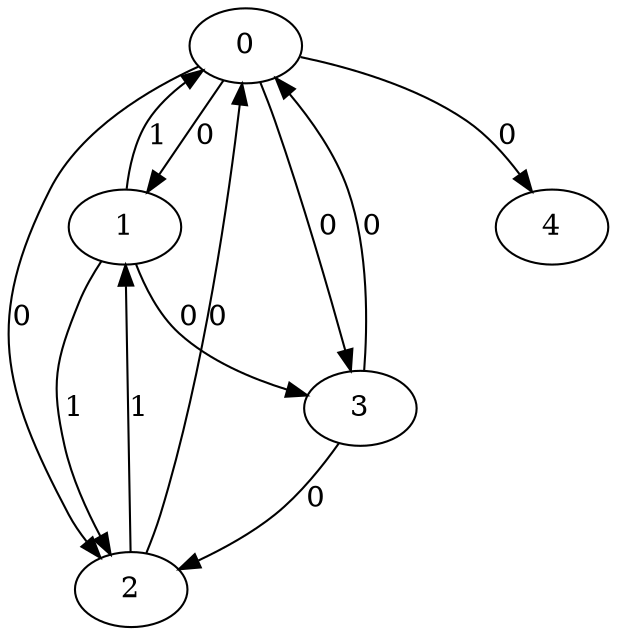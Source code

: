 // Source:4207 Canonical: -1 0 0 0 0 1 -1 1 0 -1 0 1 -1 -1 -1 0 -1 0 -1 -1 -1 -1 -1 -1 -1
digraph HRA_from_4207_graph_000 {
  0 -> 1 [label="0"];
  0 -> 2 [label="0"];
  0 -> 3 [label="0"];
  1 -> 0 [label="1"];
  1 -> 2 [label="1"];
  1 -> 3 [label="0"];
  2 -> 0 [label="0"];
  2 -> 1 [label="1"];
  3 -> 0 [label="0"];
  3 -> 2 [label="0"];
  0 -> 4 [label="0"];
}

// Source:4207 Canonical: -1 0 0 0 0 1 -1 1 0 -1 0 1 -1 -1 -1 0 -1 0 -1 -1 0 -1 -1 -1 -1
digraph HRA_from_4207_graph_001 {
  0 -> 1 [label="0"];
  0 -> 2 [label="0"];
  0 -> 3 [label="0"];
  1 -> 0 [label="1"];
  1 -> 2 [label="1"];
  1 -> 3 [label="0"];
  2 -> 0 [label="0"];
  2 -> 1 [label="1"];
  3 -> 0 [label="0"];
  3 -> 2 [label="0"];
  0 -> 4 [label="0"];
  4 -> 0 [label="0"];
}

// Source:4207 Canonical: -1 0 0 0 -1 1 -1 1 0 0 0 1 -1 -1 -1 0 -1 0 -1 -1 -1 -1 -1 -1 -1
digraph HRA_from_4207_graph_002 {
  0 -> 1 [label="0"];
  0 -> 2 [label="0"];
  0 -> 3 [label="0"];
  1 -> 0 [label="1"];
  1 -> 2 [label="1"];
  1 -> 3 [label="0"];
  2 -> 0 [label="0"];
  2 -> 1 [label="1"];
  3 -> 0 [label="0"];
  3 -> 2 [label="0"];
  1 -> 4 [label="0"];
}

// Source:4207 Canonical: -1 0 0 0 0 1 -1 1 0 0 0 1 -1 -1 -1 0 -1 0 -1 -1 -1 -1 -1 -1 -1
digraph HRA_from_4207_graph_003 {
  0 -> 1 [label="0"];
  0 -> 2 [label="0"];
  0 -> 3 [label="0"];
  1 -> 0 [label="1"];
  1 -> 2 [label="1"];
  1 -> 3 [label="0"];
  2 -> 0 [label="0"];
  2 -> 1 [label="1"];
  3 -> 0 [label="0"];
  3 -> 2 [label="0"];
  0 -> 4 [label="0"];
  1 -> 4 [label="0"];
}

// Source:4207 Canonical: -1 0 0 0 -1 1 -1 1 0 0 0 1 -1 -1 -1 0 -1 0 -1 -1 0 -1 -1 -1 -1
digraph HRA_from_4207_graph_004 {
  0 -> 1 [label="0"];
  0 -> 2 [label="0"];
  0 -> 3 [label="0"];
  1 -> 0 [label="1"];
  1 -> 2 [label="1"];
  1 -> 3 [label="0"];
  2 -> 0 [label="0"];
  2 -> 1 [label="1"];
  3 -> 0 [label="0"];
  3 -> 2 [label="0"];
  4 -> 0 [label="0"];
  1 -> 4 [label="0"];
}

// Source:4207 Canonical: -1 0 0 0 0 1 -1 1 0 0 0 1 -1 -1 -1 0 -1 0 -1 -1 0 -1 -1 -1 -1
digraph HRA_from_4207_graph_005 {
  0 -> 1 [label="0"];
  0 -> 2 [label="0"];
  0 -> 3 [label="0"];
  1 -> 0 [label="1"];
  1 -> 2 [label="1"];
  1 -> 3 [label="0"];
  2 -> 0 [label="0"];
  2 -> 1 [label="1"];
  3 -> 0 [label="0"];
  3 -> 2 [label="0"];
  0 -> 4 [label="0"];
  4 -> 0 [label="0"];
  1 -> 4 [label="0"];
}

// Source:4207 Canonical: -1 0 0 0 0 1 -1 1 0 -1 0 1 -1 -1 -1 0 -1 0 -1 -1 -1 0 -1 -1 -1
digraph HRA_from_4207_graph_006 {
  0 -> 1 [label="0"];
  0 -> 2 [label="0"];
  0 -> 3 [label="0"];
  1 -> 0 [label="1"];
  1 -> 2 [label="1"];
  1 -> 3 [label="0"];
  2 -> 0 [label="0"];
  2 -> 1 [label="1"];
  3 -> 0 [label="0"];
  3 -> 2 [label="0"];
  0 -> 4 [label="0"];
  4 -> 1 [label="0"];
}

// Source:4207 Canonical: -1 0 0 0 0 1 -1 1 0 -1 0 1 -1 -1 -1 0 -1 0 -1 -1 0 0 -1 -1 -1
digraph HRA_from_4207_graph_007 {
  0 -> 1 [label="0"];
  0 -> 2 [label="0"];
  0 -> 3 [label="0"];
  1 -> 0 [label="1"];
  1 -> 2 [label="1"];
  1 -> 3 [label="0"];
  2 -> 0 [label="0"];
  2 -> 1 [label="1"];
  3 -> 0 [label="0"];
  3 -> 2 [label="0"];
  0 -> 4 [label="0"];
  4 -> 0 [label="0"];
  4 -> 1 [label="0"];
}

// Source:4207 Canonical: -1 0 0 0 -1 1 -1 1 0 0 0 1 -1 -1 -1 0 -1 0 -1 -1 -1 0 -1 -1 -1
digraph HRA_from_4207_graph_008 {
  0 -> 1 [label="0"];
  0 -> 2 [label="0"];
  0 -> 3 [label="0"];
  1 -> 0 [label="1"];
  1 -> 2 [label="1"];
  1 -> 3 [label="0"];
  2 -> 0 [label="0"];
  2 -> 1 [label="1"];
  3 -> 0 [label="0"];
  3 -> 2 [label="0"];
  1 -> 4 [label="0"];
  4 -> 1 [label="0"];
}

// Source:4207 Canonical: -1 0 0 0 0 1 -1 1 0 0 0 1 -1 -1 -1 0 -1 0 -1 -1 -1 0 -1 -1 -1
digraph HRA_from_4207_graph_009 {
  0 -> 1 [label="0"];
  0 -> 2 [label="0"];
  0 -> 3 [label="0"];
  1 -> 0 [label="1"];
  1 -> 2 [label="1"];
  1 -> 3 [label="0"];
  2 -> 0 [label="0"];
  2 -> 1 [label="1"];
  3 -> 0 [label="0"];
  3 -> 2 [label="0"];
  0 -> 4 [label="0"];
  1 -> 4 [label="0"];
  4 -> 1 [label="0"];
}

// Source:4207 Canonical: -1 0 0 0 -1 1 -1 1 0 0 0 1 -1 -1 -1 0 -1 0 -1 -1 0 0 -1 -1 -1
digraph HRA_from_4207_graph_010 {
  0 -> 1 [label="0"];
  0 -> 2 [label="0"];
  0 -> 3 [label="0"];
  1 -> 0 [label="1"];
  1 -> 2 [label="1"];
  1 -> 3 [label="0"];
  2 -> 0 [label="0"];
  2 -> 1 [label="1"];
  3 -> 0 [label="0"];
  3 -> 2 [label="0"];
  4 -> 0 [label="0"];
  1 -> 4 [label="0"];
  4 -> 1 [label="0"];
}

// Source:4207 Canonical: -1 0 0 0 0 1 -1 1 0 0 0 1 -1 -1 -1 0 -1 0 -1 -1 0 0 -1 -1 -1
digraph HRA_from_4207_graph_011 {
  0 -> 1 [label="0"];
  0 -> 2 [label="0"];
  0 -> 3 [label="0"];
  1 -> 0 [label="1"];
  1 -> 2 [label="1"];
  1 -> 3 [label="0"];
  2 -> 0 [label="0"];
  2 -> 1 [label="1"];
  3 -> 0 [label="0"];
  3 -> 2 [label="0"];
  0 -> 4 [label="0"];
  4 -> 0 [label="0"];
  1 -> 4 [label="0"];
  4 -> 1 [label="0"];
}

// Source:4207 Canonical: -1 0 0 0 -1 1 -1 1 0 -1 0 1 -1 -1 0 0 -1 0 -1 -1 -1 -1 -1 -1 -1
digraph HRA_from_4207_graph_012 {
  0 -> 1 [label="0"];
  0 -> 2 [label="0"];
  0 -> 3 [label="0"];
  1 -> 0 [label="1"];
  1 -> 2 [label="1"];
  1 -> 3 [label="0"];
  2 -> 0 [label="0"];
  2 -> 1 [label="1"];
  3 -> 0 [label="0"];
  3 -> 2 [label="0"];
  2 -> 4 [label="0"];
}

// Source:4207 Canonical: -1 0 0 0 0 1 -1 1 0 -1 0 1 -1 -1 0 0 -1 0 -1 -1 -1 -1 -1 -1 -1
digraph HRA_from_4207_graph_013 {
  0 -> 1 [label="0"];
  0 -> 2 [label="0"];
  0 -> 3 [label="0"];
  1 -> 0 [label="1"];
  1 -> 2 [label="1"];
  1 -> 3 [label="0"];
  2 -> 0 [label="0"];
  2 -> 1 [label="1"];
  3 -> 0 [label="0"];
  3 -> 2 [label="0"];
  0 -> 4 [label="0"];
  2 -> 4 [label="0"];
}

// Source:4207 Canonical: -1 0 0 0 -1 1 -1 1 0 -1 0 1 -1 -1 0 0 -1 0 -1 -1 0 -1 -1 -1 -1
digraph HRA_from_4207_graph_014 {
  0 -> 1 [label="0"];
  0 -> 2 [label="0"];
  0 -> 3 [label="0"];
  1 -> 0 [label="1"];
  1 -> 2 [label="1"];
  1 -> 3 [label="0"];
  2 -> 0 [label="0"];
  2 -> 1 [label="1"];
  3 -> 0 [label="0"];
  3 -> 2 [label="0"];
  4 -> 0 [label="0"];
  2 -> 4 [label="0"];
}

// Source:4207 Canonical: -1 0 0 0 0 1 -1 1 0 -1 0 1 -1 -1 0 0 -1 0 -1 -1 0 -1 -1 -1 -1
digraph HRA_from_4207_graph_015 {
  0 -> 1 [label="0"];
  0 -> 2 [label="0"];
  0 -> 3 [label="0"];
  1 -> 0 [label="1"];
  1 -> 2 [label="1"];
  1 -> 3 [label="0"];
  2 -> 0 [label="0"];
  2 -> 1 [label="1"];
  3 -> 0 [label="0"];
  3 -> 2 [label="0"];
  0 -> 4 [label="0"];
  4 -> 0 [label="0"];
  2 -> 4 [label="0"];
}

// Source:4207 Canonical: -1 0 0 0 -1 1 -1 1 0 0 0 1 -1 -1 0 0 -1 0 -1 -1 -1 -1 -1 -1 -1
digraph HRA_from_4207_graph_016 {
  0 -> 1 [label="0"];
  0 -> 2 [label="0"];
  0 -> 3 [label="0"];
  1 -> 0 [label="1"];
  1 -> 2 [label="1"];
  1 -> 3 [label="0"];
  2 -> 0 [label="0"];
  2 -> 1 [label="1"];
  3 -> 0 [label="0"];
  3 -> 2 [label="0"];
  1 -> 4 [label="0"];
  2 -> 4 [label="0"];
}

// Source:4207 Canonical: -1 0 0 0 0 1 -1 1 0 0 0 1 -1 -1 0 0 -1 0 -1 -1 -1 -1 -1 -1 -1
digraph HRA_from_4207_graph_017 {
  0 -> 1 [label="0"];
  0 -> 2 [label="0"];
  0 -> 3 [label="0"];
  1 -> 0 [label="1"];
  1 -> 2 [label="1"];
  1 -> 3 [label="0"];
  2 -> 0 [label="0"];
  2 -> 1 [label="1"];
  3 -> 0 [label="0"];
  3 -> 2 [label="0"];
  0 -> 4 [label="0"];
  1 -> 4 [label="0"];
  2 -> 4 [label="0"];
}

// Source:4207 Canonical: -1 0 0 0 -1 1 -1 1 0 0 0 1 -1 -1 0 0 -1 0 -1 -1 0 -1 -1 -1 -1
digraph HRA_from_4207_graph_018 {
  0 -> 1 [label="0"];
  0 -> 2 [label="0"];
  0 -> 3 [label="0"];
  1 -> 0 [label="1"];
  1 -> 2 [label="1"];
  1 -> 3 [label="0"];
  2 -> 0 [label="0"];
  2 -> 1 [label="1"];
  3 -> 0 [label="0"];
  3 -> 2 [label="0"];
  4 -> 0 [label="0"];
  1 -> 4 [label="0"];
  2 -> 4 [label="0"];
}

// Source:4207 Canonical: -1 0 0 0 0 1 -1 1 0 0 0 1 -1 -1 0 0 -1 0 -1 -1 0 -1 -1 -1 -1
digraph HRA_from_4207_graph_019 {
  0 -> 1 [label="0"];
  0 -> 2 [label="0"];
  0 -> 3 [label="0"];
  1 -> 0 [label="1"];
  1 -> 2 [label="1"];
  1 -> 3 [label="0"];
  2 -> 0 [label="0"];
  2 -> 1 [label="1"];
  3 -> 0 [label="0"];
  3 -> 2 [label="0"];
  0 -> 4 [label="0"];
  4 -> 0 [label="0"];
  1 -> 4 [label="0"];
  2 -> 4 [label="0"];
}

// Source:4207 Canonical: -1 0 0 0 -1 1 -1 1 0 -1 0 1 -1 -1 0 0 -1 0 -1 -1 -1 0 -1 -1 -1
digraph HRA_from_4207_graph_020 {
  0 -> 1 [label="0"];
  0 -> 2 [label="0"];
  0 -> 3 [label="0"];
  1 -> 0 [label="1"];
  1 -> 2 [label="1"];
  1 -> 3 [label="0"];
  2 -> 0 [label="0"];
  2 -> 1 [label="1"];
  3 -> 0 [label="0"];
  3 -> 2 [label="0"];
  4 -> 1 [label="0"];
  2 -> 4 [label="0"];
}

// Source:4207 Canonical: -1 0 0 0 0 1 -1 1 0 -1 0 1 -1 -1 0 0 -1 0 -1 -1 -1 0 -1 -1 -1
digraph HRA_from_4207_graph_021 {
  0 -> 1 [label="0"];
  0 -> 2 [label="0"];
  0 -> 3 [label="0"];
  1 -> 0 [label="1"];
  1 -> 2 [label="1"];
  1 -> 3 [label="0"];
  2 -> 0 [label="0"];
  2 -> 1 [label="1"];
  3 -> 0 [label="0"];
  3 -> 2 [label="0"];
  0 -> 4 [label="0"];
  4 -> 1 [label="0"];
  2 -> 4 [label="0"];
}

// Source:4207 Canonical: -1 0 0 0 -1 1 -1 1 0 -1 0 1 -1 -1 0 0 -1 0 -1 -1 0 0 -1 -1 -1
digraph HRA_from_4207_graph_022 {
  0 -> 1 [label="0"];
  0 -> 2 [label="0"];
  0 -> 3 [label="0"];
  1 -> 0 [label="1"];
  1 -> 2 [label="1"];
  1 -> 3 [label="0"];
  2 -> 0 [label="0"];
  2 -> 1 [label="1"];
  3 -> 0 [label="0"];
  3 -> 2 [label="0"];
  4 -> 0 [label="0"];
  4 -> 1 [label="0"];
  2 -> 4 [label="0"];
}

// Source:4207 Canonical: -1 0 0 0 0 1 -1 1 0 -1 0 1 -1 -1 0 0 -1 0 -1 -1 0 0 -1 -1 -1
digraph HRA_from_4207_graph_023 {
  0 -> 1 [label="0"];
  0 -> 2 [label="0"];
  0 -> 3 [label="0"];
  1 -> 0 [label="1"];
  1 -> 2 [label="1"];
  1 -> 3 [label="0"];
  2 -> 0 [label="0"];
  2 -> 1 [label="1"];
  3 -> 0 [label="0"];
  3 -> 2 [label="0"];
  0 -> 4 [label="0"];
  4 -> 0 [label="0"];
  4 -> 1 [label="0"];
  2 -> 4 [label="0"];
}

// Source:4207 Canonical: -1 0 0 0 -1 1 -1 1 0 0 0 1 -1 -1 0 0 -1 0 -1 -1 -1 0 -1 -1 -1
digraph HRA_from_4207_graph_024 {
  0 -> 1 [label="0"];
  0 -> 2 [label="0"];
  0 -> 3 [label="0"];
  1 -> 0 [label="1"];
  1 -> 2 [label="1"];
  1 -> 3 [label="0"];
  2 -> 0 [label="0"];
  2 -> 1 [label="1"];
  3 -> 0 [label="0"];
  3 -> 2 [label="0"];
  1 -> 4 [label="0"];
  4 -> 1 [label="0"];
  2 -> 4 [label="0"];
}

// Source:4207 Canonical: -1 0 0 0 0 1 -1 1 0 0 0 1 -1 -1 0 0 -1 0 -1 -1 -1 0 -1 -1 -1
digraph HRA_from_4207_graph_025 {
  0 -> 1 [label="0"];
  0 -> 2 [label="0"];
  0 -> 3 [label="0"];
  1 -> 0 [label="1"];
  1 -> 2 [label="1"];
  1 -> 3 [label="0"];
  2 -> 0 [label="0"];
  2 -> 1 [label="1"];
  3 -> 0 [label="0"];
  3 -> 2 [label="0"];
  0 -> 4 [label="0"];
  1 -> 4 [label="0"];
  4 -> 1 [label="0"];
  2 -> 4 [label="0"];
}

// Source:4207 Canonical: -1 0 0 0 -1 1 -1 1 0 0 0 1 -1 -1 0 0 -1 0 -1 -1 0 0 -1 -1 -1
digraph HRA_from_4207_graph_026 {
  0 -> 1 [label="0"];
  0 -> 2 [label="0"];
  0 -> 3 [label="0"];
  1 -> 0 [label="1"];
  1 -> 2 [label="1"];
  1 -> 3 [label="0"];
  2 -> 0 [label="0"];
  2 -> 1 [label="1"];
  3 -> 0 [label="0"];
  3 -> 2 [label="0"];
  4 -> 0 [label="0"];
  1 -> 4 [label="0"];
  4 -> 1 [label="0"];
  2 -> 4 [label="0"];
}

// Source:4207 Canonical: -1 0 0 0 0 1 -1 1 0 0 0 1 -1 -1 0 0 -1 0 -1 -1 0 0 -1 -1 -1
digraph HRA_from_4207_graph_027 {
  0 -> 1 [label="0"];
  0 -> 2 [label="0"];
  0 -> 3 [label="0"];
  1 -> 0 [label="1"];
  1 -> 2 [label="1"];
  1 -> 3 [label="0"];
  2 -> 0 [label="0"];
  2 -> 1 [label="1"];
  3 -> 0 [label="0"];
  3 -> 2 [label="0"];
  0 -> 4 [label="0"];
  4 -> 0 [label="0"];
  1 -> 4 [label="0"];
  4 -> 1 [label="0"];
  2 -> 4 [label="0"];
}

// Source:4207 Canonical: -1 0 0 0 0 1 -1 1 0 -1 0 1 -1 -1 -1 0 -1 0 -1 -1 -1 -1 0 -1 -1
digraph HRA_from_4207_graph_028 {
  0 -> 1 [label="0"];
  0 -> 2 [label="0"];
  0 -> 3 [label="0"];
  1 -> 0 [label="1"];
  1 -> 2 [label="1"];
  1 -> 3 [label="0"];
  2 -> 0 [label="0"];
  2 -> 1 [label="1"];
  3 -> 0 [label="0"];
  3 -> 2 [label="0"];
  0 -> 4 [label="0"];
  4 -> 2 [label="0"];
}

// Source:4207 Canonical: -1 0 0 0 0 1 -1 1 0 -1 0 1 -1 -1 -1 0 -1 0 -1 -1 0 -1 0 -1 -1
digraph HRA_from_4207_graph_029 {
  0 -> 1 [label="0"];
  0 -> 2 [label="0"];
  0 -> 3 [label="0"];
  1 -> 0 [label="1"];
  1 -> 2 [label="1"];
  1 -> 3 [label="0"];
  2 -> 0 [label="0"];
  2 -> 1 [label="1"];
  3 -> 0 [label="0"];
  3 -> 2 [label="0"];
  0 -> 4 [label="0"];
  4 -> 0 [label="0"];
  4 -> 2 [label="0"];
}

// Source:4207 Canonical: -1 0 0 0 -1 1 -1 1 0 0 0 1 -1 -1 -1 0 -1 0 -1 -1 -1 -1 0 -1 -1
digraph HRA_from_4207_graph_030 {
  0 -> 1 [label="0"];
  0 -> 2 [label="0"];
  0 -> 3 [label="0"];
  1 -> 0 [label="1"];
  1 -> 2 [label="1"];
  1 -> 3 [label="0"];
  2 -> 0 [label="0"];
  2 -> 1 [label="1"];
  3 -> 0 [label="0"];
  3 -> 2 [label="0"];
  1 -> 4 [label="0"];
  4 -> 2 [label="0"];
}

// Source:4207 Canonical: -1 0 0 0 0 1 -1 1 0 0 0 1 -1 -1 -1 0 -1 0 -1 -1 -1 -1 0 -1 -1
digraph HRA_from_4207_graph_031 {
  0 -> 1 [label="0"];
  0 -> 2 [label="0"];
  0 -> 3 [label="0"];
  1 -> 0 [label="1"];
  1 -> 2 [label="1"];
  1 -> 3 [label="0"];
  2 -> 0 [label="0"];
  2 -> 1 [label="1"];
  3 -> 0 [label="0"];
  3 -> 2 [label="0"];
  0 -> 4 [label="0"];
  1 -> 4 [label="0"];
  4 -> 2 [label="0"];
}

// Source:4207 Canonical: -1 0 0 0 -1 1 -1 1 0 0 0 1 -1 -1 -1 0 -1 0 -1 -1 0 -1 0 -1 -1
digraph HRA_from_4207_graph_032 {
  0 -> 1 [label="0"];
  0 -> 2 [label="0"];
  0 -> 3 [label="0"];
  1 -> 0 [label="1"];
  1 -> 2 [label="1"];
  1 -> 3 [label="0"];
  2 -> 0 [label="0"];
  2 -> 1 [label="1"];
  3 -> 0 [label="0"];
  3 -> 2 [label="0"];
  4 -> 0 [label="0"];
  1 -> 4 [label="0"];
  4 -> 2 [label="0"];
}

// Source:4207 Canonical: -1 0 0 0 0 1 -1 1 0 0 0 1 -1 -1 -1 0 -1 0 -1 -1 0 -1 0 -1 -1
digraph HRA_from_4207_graph_033 {
  0 -> 1 [label="0"];
  0 -> 2 [label="0"];
  0 -> 3 [label="0"];
  1 -> 0 [label="1"];
  1 -> 2 [label="1"];
  1 -> 3 [label="0"];
  2 -> 0 [label="0"];
  2 -> 1 [label="1"];
  3 -> 0 [label="0"];
  3 -> 2 [label="0"];
  0 -> 4 [label="0"];
  4 -> 0 [label="0"];
  1 -> 4 [label="0"];
  4 -> 2 [label="0"];
}

// Source:4207 Canonical: -1 0 0 0 0 1 -1 1 0 -1 0 1 -1 -1 -1 0 -1 0 -1 -1 -1 0 0 -1 -1
digraph HRA_from_4207_graph_034 {
  0 -> 1 [label="0"];
  0 -> 2 [label="0"];
  0 -> 3 [label="0"];
  1 -> 0 [label="1"];
  1 -> 2 [label="1"];
  1 -> 3 [label="0"];
  2 -> 0 [label="0"];
  2 -> 1 [label="1"];
  3 -> 0 [label="0"];
  3 -> 2 [label="0"];
  0 -> 4 [label="0"];
  4 -> 1 [label="0"];
  4 -> 2 [label="0"];
}

// Source:4207 Canonical: -1 0 0 0 0 1 -1 1 0 -1 0 1 -1 -1 -1 0 -1 0 -1 -1 0 0 0 -1 -1
digraph HRA_from_4207_graph_035 {
  0 -> 1 [label="0"];
  0 -> 2 [label="0"];
  0 -> 3 [label="0"];
  1 -> 0 [label="1"];
  1 -> 2 [label="1"];
  1 -> 3 [label="0"];
  2 -> 0 [label="0"];
  2 -> 1 [label="1"];
  3 -> 0 [label="0"];
  3 -> 2 [label="0"];
  0 -> 4 [label="0"];
  4 -> 0 [label="0"];
  4 -> 1 [label="0"];
  4 -> 2 [label="0"];
}

// Source:4207 Canonical: -1 0 0 0 -1 1 -1 1 0 0 0 1 -1 -1 -1 0 -1 0 -1 -1 -1 0 0 -1 -1
digraph HRA_from_4207_graph_036 {
  0 -> 1 [label="0"];
  0 -> 2 [label="0"];
  0 -> 3 [label="0"];
  1 -> 0 [label="1"];
  1 -> 2 [label="1"];
  1 -> 3 [label="0"];
  2 -> 0 [label="0"];
  2 -> 1 [label="1"];
  3 -> 0 [label="0"];
  3 -> 2 [label="0"];
  1 -> 4 [label="0"];
  4 -> 1 [label="0"];
  4 -> 2 [label="0"];
}

// Source:4207 Canonical: -1 0 0 0 0 1 -1 1 0 0 0 1 -1 -1 -1 0 -1 0 -1 -1 -1 0 0 -1 -1
digraph HRA_from_4207_graph_037 {
  0 -> 1 [label="0"];
  0 -> 2 [label="0"];
  0 -> 3 [label="0"];
  1 -> 0 [label="1"];
  1 -> 2 [label="1"];
  1 -> 3 [label="0"];
  2 -> 0 [label="0"];
  2 -> 1 [label="1"];
  3 -> 0 [label="0"];
  3 -> 2 [label="0"];
  0 -> 4 [label="0"];
  1 -> 4 [label="0"];
  4 -> 1 [label="0"];
  4 -> 2 [label="0"];
}

// Source:4207 Canonical: -1 0 0 0 -1 1 -1 1 0 0 0 1 -1 -1 -1 0 -1 0 -1 -1 0 0 0 -1 -1
digraph HRA_from_4207_graph_038 {
  0 -> 1 [label="0"];
  0 -> 2 [label="0"];
  0 -> 3 [label="0"];
  1 -> 0 [label="1"];
  1 -> 2 [label="1"];
  1 -> 3 [label="0"];
  2 -> 0 [label="0"];
  2 -> 1 [label="1"];
  3 -> 0 [label="0"];
  3 -> 2 [label="0"];
  4 -> 0 [label="0"];
  1 -> 4 [label="0"];
  4 -> 1 [label="0"];
  4 -> 2 [label="0"];
}

// Source:4207 Canonical: -1 0 0 0 0 1 -1 1 0 0 0 1 -1 -1 -1 0 -1 0 -1 -1 0 0 0 -1 -1
digraph HRA_from_4207_graph_039 {
  0 -> 1 [label="0"];
  0 -> 2 [label="0"];
  0 -> 3 [label="0"];
  1 -> 0 [label="1"];
  1 -> 2 [label="1"];
  1 -> 3 [label="0"];
  2 -> 0 [label="0"];
  2 -> 1 [label="1"];
  3 -> 0 [label="0"];
  3 -> 2 [label="0"];
  0 -> 4 [label="0"];
  4 -> 0 [label="0"];
  1 -> 4 [label="0"];
  4 -> 1 [label="0"];
  4 -> 2 [label="0"];
}

// Source:4207 Canonical: -1 0 0 0 -1 1 -1 1 0 -1 0 1 -1 -1 0 0 -1 0 -1 -1 -1 -1 0 -1 -1
digraph HRA_from_4207_graph_040 {
  0 -> 1 [label="0"];
  0 -> 2 [label="0"];
  0 -> 3 [label="0"];
  1 -> 0 [label="1"];
  1 -> 2 [label="1"];
  1 -> 3 [label="0"];
  2 -> 0 [label="0"];
  2 -> 1 [label="1"];
  3 -> 0 [label="0"];
  3 -> 2 [label="0"];
  2 -> 4 [label="0"];
  4 -> 2 [label="0"];
}

// Source:4207 Canonical: -1 0 0 0 0 1 -1 1 0 -1 0 1 -1 -1 0 0 -1 0 -1 -1 -1 -1 0 -1 -1
digraph HRA_from_4207_graph_041 {
  0 -> 1 [label="0"];
  0 -> 2 [label="0"];
  0 -> 3 [label="0"];
  1 -> 0 [label="1"];
  1 -> 2 [label="1"];
  1 -> 3 [label="0"];
  2 -> 0 [label="0"];
  2 -> 1 [label="1"];
  3 -> 0 [label="0"];
  3 -> 2 [label="0"];
  0 -> 4 [label="0"];
  2 -> 4 [label="0"];
  4 -> 2 [label="0"];
}

// Source:4207 Canonical: -1 0 0 0 -1 1 -1 1 0 -1 0 1 -1 -1 0 0 -1 0 -1 -1 0 -1 0 -1 -1
digraph HRA_from_4207_graph_042 {
  0 -> 1 [label="0"];
  0 -> 2 [label="0"];
  0 -> 3 [label="0"];
  1 -> 0 [label="1"];
  1 -> 2 [label="1"];
  1 -> 3 [label="0"];
  2 -> 0 [label="0"];
  2 -> 1 [label="1"];
  3 -> 0 [label="0"];
  3 -> 2 [label="0"];
  4 -> 0 [label="0"];
  2 -> 4 [label="0"];
  4 -> 2 [label="0"];
}

// Source:4207 Canonical: -1 0 0 0 0 1 -1 1 0 -1 0 1 -1 -1 0 0 -1 0 -1 -1 0 -1 0 -1 -1
digraph HRA_from_4207_graph_043 {
  0 -> 1 [label="0"];
  0 -> 2 [label="0"];
  0 -> 3 [label="0"];
  1 -> 0 [label="1"];
  1 -> 2 [label="1"];
  1 -> 3 [label="0"];
  2 -> 0 [label="0"];
  2 -> 1 [label="1"];
  3 -> 0 [label="0"];
  3 -> 2 [label="0"];
  0 -> 4 [label="0"];
  4 -> 0 [label="0"];
  2 -> 4 [label="0"];
  4 -> 2 [label="0"];
}

// Source:4207 Canonical: -1 0 0 0 -1 1 -1 1 0 0 0 1 -1 -1 0 0 -1 0 -1 -1 -1 -1 0 -1 -1
digraph HRA_from_4207_graph_044 {
  0 -> 1 [label="0"];
  0 -> 2 [label="0"];
  0 -> 3 [label="0"];
  1 -> 0 [label="1"];
  1 -> 2 [label="1"];
  1 -> 3 [label="0"];
  2 -> 0 [label="0"];
  2 -> 1 [label="1"];
  3 -> 0 [label="0"];
  3 -> 2 [label="0"];
  1 -> 4 [label="0"];
  2 -> 4 [label="0"];
  4 -> 2 [label="0"];
}

// Source:4207 Canonical: -1 0 0 0 0 1 -1 1 0 0 0 1 -1 -1 0 0 -1 0 -1 -1 -1 -1 0 -1 -1
digraph HRA_from_4207_graph_045 {
  0 -> 1 [label="0"];
  0 -> 2 [label="0"];
  0 -> 3 [label="0"];
  1 -> 0 [label="1"];
  1 -> 2 [label="1"];
  1 -> 3 [label="0"];
  2 -> 0 [label="0"];
  2 -> 1 [label="1"];
  3 -> 0 [label="0"];
  3 -> 2 [label="0"];
  0 -> 4 [label="0"];
  1 -> 4 [label="0"];
  2 -> 4 [label="0"];
  4 -> 2 [label="0"];
}

// Source:4207 Canonical: -1 0 0 0 -1 1 -1 1 0 0 0 1 -1 -1 0 0 -1 0 -1 -1 0 -1 0 -1 -1
digraph HRA_from_4207_graph_046 {
  0 -> 1 [label="0"];
  0 -> 2 [label="0"];
  0 -> 3 [label="0"];
  1 -> 0 [label="1"];
  1 -> 2 [label="1"];
  1 -> 3 [label="0"];
  2 -> 0 [label="0"];
  2 -> 1 [label="1"];
  3 -> 0 [label="0"];
  3 -> 2 [label="0"];
  4 -> 0 [label="0"];
  1 -> 4 [label="0"];
  2 -> 4 [label="0"];
  4 -> 2 [label="0"];
}

// Source:4207 Canonical: -1 0 0 0 0 1 -1 1 0 0 0 1 -1 -1 0 0 -1 0 -1 -1 0 -1 0 -1 -1
digraph HRA_from_4207_graph_047 {
  0 -> 1 [label="0"];
  0 -> 2 [label="0"];
  0 -> 3 [label="0"];
  1 -> 0 [label="1"];
  1 -> 2 [label="1"];
  1 -> 3 [label="0"];
  2 -> 0 [label="0"];
  2 -> 1 [label="1"];
  3 -> 0 [label="0"];
  3 -> 2 [label="0"];
  0 -> 4 [label="0"];
  4 -> 0 [label="0"];
  1 -> 4 [label="0"];
  2 -> 4 [label="0"];
  4 -> 2 [label="0"];
}

// Source:4207 Canonical: -1 0 0 0 -1 1 -1 1 0 -1 0 1 -1 -1 0 0 -1 0 -1 -1 -1 0 0 -1 -1
digraph HRA_from_4207_graph_048 {
  0 -> 1 [label="0"];
  0 -> 2 [label="0"];
  0 -> 3 [label="0"];
  1 -> 0 [label="1"];
  1 -> 2 [label="1"];
  1 -> 3 [label="0"];
  2 -> 0 [label="0"];
  2 -> 1 [label="1"];
  3 -> 0 [label="0"];
  3 -> 2 [label="0"];
  4 -> 1 [label="0"];
  2 -> 4 [label="0"];
  4 -> 2 [label="0"];
}

// Source:4207 Canonical: -1 0 0 0 0 1 -1 1 0 -1 0 1 -1 -1 0 0 -1 0 -1 -1 -1 0 0 -1 -1
digraph HRA_from_4207_graph_049 {
  0 -> 1 [label="0"];
  0 -> 2 [label="0"];
  0 -> 3 [label="0"];
  1 -> 0 [label="1"];
  1 -> 2 [label="1"];
  1 -> 3 [label="0"];
  2 -> 0 [label="0"];
  2 -> 1 [label="1"];
  3 -> 0 [label="0"];
  3 -> 2 [label="0"];
  0 -> 4 [label="0"];
  4 -> 1 [label="0"];
  2 -> 4 [label="0"];
  4 -> 2 [label="0"];
}

// Source:4207 Canonical: -1 0 0 0 -1 1 -1 1 0 -1 0 1 -1 -1 0 0 -1 0 -1 -1 0 0 0 -1 -1
digraph HRA_from_4207_graph_050 {
  0 -> 1 [label="0"];
  0 -> 2 [label="0"];
  0 -> 3 [label="0"];
  1 -> 0 [label="1"];
  1 -> 2 [label="1"];
  1 -> 3 [label="0"];
  2 -> 0 [label="0"];
  2 -> 1 [label="1"];
  3 -> 0 [label="0"];
  3 -> 2 [label="0"];
  4 -> 0 [label="0"];
  4 -> 1 [label="0"];
  2 -> 4 [label="0"];
  4 -> 2 [label="0"];
}

// Source:4207 Canonical: -1 0 0 0 0 1 -1 1 0 -1 0 1 -1 -1 0 0 -1 0 -1 -1 0 0 0 -1 -1
digraph HRA_from_4207_graph_051 {
  0 -> 1 [label="0"];
  0 -> 2 [label="0"];
  0 -> 3 [label="0"];
  1 -> 0 [label="1"];
  1 -> 2 [label="1"];
  1 -> 3 [label="0"];
  2 -> 0 [label="0"];
  2 -> 1 [label="1"];
  3 -> 0 [label="0"];
  3 -> 2 [label="0"];
  0 -> 4 [label="0"];
  4 -> 0 [label="0"];
  4 -> 1 [label="0"];
  2 -> 4 [label="0"];
  4 -> 2 [label="0"];
}

// Source:4207 Canonical: -1 0 0 0 -1 1 -1 1 0 0 0 1 -1 -1 0 0 -1 0 -1 -1 -1 0 0 -1 -1
digraph HRA_from_4207_graph_052 {
  0 -> 1 [label="0"];
  0 -> 2 [label="0"];
  0 -> 3 [label="0"];
  1 -> 0 [label="1"];
  1 -> 2 [label="1"];
  1 -> 3 [label="0"];
  2 -> 0 [label="0"];
  2 -> 1 [label="1"];
  3 -> 0 [label="0"];
  3 -> 2 [label="0"];
  1 -> 4 [label="0"];
  4 -> 1 [label="0"];
  2 -> 4 [label="0"];
  4 -> 2 [label="0"];
}

// Source:4207 Canonical: -1 0 0 0 0 1 -1 1 0 0 0 1 -1 -1 0 0 -1 0 -1 -1 -1 0 0 -1 -1
digraph HRA_from_4207_graph_053 {
  0 -> 1 [label="0"];
  0 -> 2 [label="0"];
  0 -> 3 [label="0"];
  1 -> 0 [label="1"];
  1 -> 2 [label="1"];
  1 -> 3 [label="0"];
  2 -> 0 [label="0"];
  2 -> 1 [label="1"];
  3 -> 0 [label="0"];
  3 -> 2 [label="0"];
  0 -> 4 [label="0"];
  1 -> 4 [label="0"];
  4 -> 1 [label="0"];
  2 -> 4 [label="0"];
  4 -> 2 [label="0"];
}

// Source:4207 Canonical: -1 0 0 0 -1 1 -1 1 0 0 0 1 -1 -1 0 0 -1 0 -1 -1 0 0 0 -1 -1
digraph HRA_from_4207_graph_054 {
  0 -> 1 [label="0"];
  0 -> 2 [label="0"];
  0 -> 3 [label="0"];
  1 -> 0 [label="1"];
  1 -> 2 [label="1"];
  1 -> 3 [label="0"];
  2 -> 0 [label="0"];
  2 -> 1 [label="1"];
  3 -> 0 [label="0"];
  3 -> 2 [label="0"];
  4 -> 0 [label="0"];
  1 -> 4 [label="0"];
  4 -> 1 [label="0"];
  2 -> 4 [label="0"];
  4 -> 2 [label="0"];
}

// Source:4207 Canonical: -1 0 0 0 0 1 -1 1 0 0 0 1 -1 -1 0 0 -1 0 -1 -1 0 0 0 -1 -1
digraph HRA_from_4207_graph_055 {
  0 -> 1 [label="0"];
  0 -> 2 [label="0"];
  0 -> 3 [label="0"];
  1 -> 0 [label="1"];
  1 -> 2 [label="1"];
  1 -> 3 [label="0"];
  2 -> 0 [label="0"];
  2 -> 1 [label="1"];
  3 -> 0 [label="0"];
  3 -> 2 [label="0"];
  0 -> 4 [label="0"];
  4 -> 0 [label="0"];
  1 -> 4 [label="0"];
  4 -> 1 [label="0"];
  2 -> 4 [label="0"];
  4 -> 2 [label="0"];
}

// Source:4207 Canonical: -1 0 0 0 -1 1 -1 1 0 -1 0 1 -1 -1 -1 0 -1 0 -1 0 -1 -1 -1 -1 -1
digraph HRA_from_4207_graph_056 {
  0 -> 1 [label="0"];
  0 -> 2 [label="0"];
  0 -> 3 [label="0"];
  1 -> 0 [label="1"];
  1 -> 2 [label="1"];
  1 -> 3 [label="0"];
  2 -> 0 [label="0"];
  2 -> 1 [label="1"];
  3 -> 0 [label="0"];
  3 -> 2 [label="0"];
  3 -> 4 [label="0"];
}

// Source:4207 Canonical: -1 0 0 0 0 1 -1 1 0 -1 0 1 -1 -1 -1 0 -1 0 -1 0 -1 -1 -1 -1 -1
digraph HRA_from_4207_graph_057 {
  0 -> 1 [label="0"];
  0 -> 2 [label="0"];
  0 -> 3 [label="0"];
  1 -> 0 [label="1"];
  1 -> 2 [label="1"];
  1 -> 3 [label="0"];
  2 -> 0 [label="0"];
  2 -> 1 [label="1"];
  3 -> 0 [label="0"];
  3 -> 2 [label="0"];
  0 -> 4 [label="0"];
  3 -> 4 [label="0"];
}

// Source:4207 Canonical: -1 0 0 0 -1 1 -1 1 0 -1 0 1 -1 -1 -1 0 -1 0 -1 0 0 -1 -1 -1 -1
digraph HRA_from_4207_graph_058 {
  0 -> 1 [label="0"];
  0 -> 2 [label="0"];
  0 -> 3 [label="0"];
  1 -> 0 [label="1"];
  1 -> 2 [label="1"];
  1 -> 3 [label="0"];
  2 -> 0 [label="0"];
  2 -> 1 [label="1"];
  3 -> 0 [label="0"];
  3 -> 2 [label="0"];
  4 -> 0 [label="0"];
  3 -> 4 [label="0"];
}

// Source:4207 Canonical: -1 0 0 0 0 1 -1 1 0 -1 0 1 -1 -1 -1 0 -1 0 -1 0 0 -1 -1 -1 -1
digraph HRA_from_4207_graph_059 {
  0 -> 1 [label="0"];
  0 -> 2 [label="0"];
  0 -> 3 [label="0"];
  1 -> 0 [label="1"];
  1 -> 2 [label="1"];
  1 -> 3 [label="0"];
  2 -> 0 [label="0"];
  2 -> 1 [label="1"];
  3 -> 0 [label="0"];
  3 -> 2 [label="0"];
  0 -> 4 [label="0"];
  4 -> 0 [label="0"];
  3 -> 4 [label="0"];
}

// Source:4207 Canonical: -1 0 0 0 -1 1 -1 1 0 0 0 1 -1 -1 -1 0 -1 0 -1 0 -1 -1 -1 -1 -1
digraph HRA_from_4207_graph_060 {
  0 -> 1 [label="0"];
  0 -> 2 [label="0"];
  0 -> 3 [label="0"];
  1 -> 0 [label="1"];
  1 -> 2 [label="1"];
  1 -> 3 [label="0"];
  2 -> 0 [label="0"];
  2 -> 1 [label="1"];
  3 -> 0 [label="0"];
  3 -> 2 [label="0"];
  1 -> 4 [label="0"];
  3 -> 4 [label="0"];
}

// Source:4207 Canonical: -1 0 0 0 0 1 -1 1 0 0 0 1 -1 -1 -1 0 -1 0 -1 0 -1 -1 -1 -1 -1
digraph HRA_from_4207_graph_061 {
  0 -> 1 [label="0"];
  0 -> 2 [label="0"];
  0 -> 3 [label="0"];
  1 -> 0 [label="1"];
  1 -> 2 [label="1"];
  1 -> 3 [label="0"];
  2 -> 0 [label="0"];
  2 -> 1 [label="1"];
  3 -> 0 [label="0"];
  3 -> 2 [label="0"];
  0 -> 4 [label="0"];
  1 -> 4 [label="0"];
  3 -> 4 [label="0"];
}

// Source:4207 Canonical: -1 0 0 0 -1 1 -1 1 0 0 0 1 -1 -1 -1 0 -1 0 -1 0 0 -1 -1 -1 -1
digraph HRA_from_4207_graph_062 {
  0 -> 1 [label="0"];
  0 -> 2 [label="0"];
  0 -> 3 [label="0"];
  1 -> 0 [label="1"];
  1 -> 2 [label="1"];
  1 -> 3 [label="0"];
  2 -> 0 [label="0"];
  2 -> 1 [label="1"];
  3 -> 0 [label="0"];
  3 -> 2 [label="0"];
  4 -> 0 [label="0"];
  1 -> 4 [label="0"];
  3 -> 4 [label="0"];
}

// Source:4207 Canonical: -1 0 0 0 0 1 -1 1 0 0 0 1 -1 -1 -1 0 -1 0 -1 0 0 -1 -1 -1 -1
digraph HRA_from_4207_graph_063 {
  0 -> 1 [label="0"];
  0 -> 2 [label="0"];
  0 -> 3 [label="0"];
  1 -> 0 [label="1"];
  1 -> 2 [label="1"];
  1 -> 3 [label="0"];
  2 -> 0 [label="0"];
  2 -> 1 [label="1"];
  3 -> 0 [label="0"];
  3 -> 2 [label="0"];
  0 -> 4 [label="0"];
  4 -> 0 [label="0"];
  1 -> 4 [label="0"];
  3 -> 4 [label="0"];
}

// Source:4207 Canonical: -1 0 0 0 -1 1 -1 1 0 -1 0 1 -1 -1 -1 0 -1 0 -1 0 -1 0 -1 -1 -1
digraph HRA_from_4207_graph_064 {
  0 -> 1 [label="0"];
  0 -> 2 [label="0"];
  0 -> 3 [label="0"];
  1 -> 0 [label="1"];
  1 -> 2 [label="1"];
  1 -> 3 [label="0"];
  2 -> 0 [label="0"];
  2 -> 1 [label="1"];
  3 -> 0 [label="0"];
  3 -> 2 [label="0"];
  4 -> 1 [label="0"];
  3 -> 4 [label="0"];
}

// Source:4207 Canonical: -1 0 0 0 0 1 -1 1 0 -1 0 1 -1 -1 -1 0 -1 0 -1 0 -1 0 -1 -1 -1
digraph HRA_from_4207_graph_065 {
  0 -> 1 [label="0"];
  0 -> 2 [label="0"];
  0 -> 3 [label="0"];
  1 -> 0 [label="1"];
  1 -> 2 [label="1"];
  1 -> 3 [label="0"];
  2 -> 0 [label="0"];
  2 -> 1 [label="1"];
  3 -> 0 [label="0"];
  3 -> 2 [label="0"];
  0 -> 4 [label="0"];
  4 -> 1 [label="0"];
  3 -> 4 [label="0"];
}

// Source:4207 Canonical: -1 0 0 0 -1 1 -1 1 0 -1 0 1 -1 -1 -1 0 -1 0 -1 0 0 0 -1 -1 -1
digraph HRA_from_4207_graph_066 {
  0 -> 1 [label="0"];
  0 -> 2 [label="0"];
  0 -> 3 [label="0"];
  1 -> 0 [label="1"];
  1 -> 2 [label="1"];
  1 -> 3 [label="0"];
  2 -> 0 [label="0"];
  2 -> 1 [label="1"];
  3 -> 0 [label="0"];
  3 -> 2 [label="0"];
  4 -> 0 [label="0"];
  4 -> 1 [label="0"];
  3 -> 4 [label="0"];
}

// Source:4207 Canonical: -1 0 0 0 0 1 -1 1 0 -1 0 1 -1 -1 -1 0 -1 0 -1 0 0 0 -1 -1 -1
digraph HRA_from_4207_graph_067 {
  0 -> 1 [label="0"];
  0 -> 2 [label="0"];
  0 -> 3 [label="0"];
  1 -> 0 [label="1"];
  1 -> 2 [label="1"];
  1 -> 3 [label="0"];
  2 -> 0 [label="0"];
  2 -> 1 [label="1"];
  3 -> 0 [label="0"];
  3 -> 2 [label="0"];
  0 -> 4 [label="0"];
  4 -> 0 [label="0"];
  4 -> 1 [label="0"];
  3 -> 4 [label="0"];
}

// Source:4207 Canonical: -1 0 0 0 -1 1 -1 1 0 0 0 1 -1 -1 -1 0 -1 0 -1 0 -1 0 -1 -1 -1
digraph HRA_from_4207_graph_068 {
  0 -> 1 [label="0"];
  0 -> 2 [label="0"];
  0 -> 3 [label="0"];
  1 -> 0 [label="1"];
  1 -> 2 [label="1"];
  1 -> 3 [label="0"];
  2 -> 0 [label="0"];
  2 -> 1 [label="1"];
  3 -> 0 [label="0"];
  3 -> 2 [label="0"];
  1 -> 4 [label="0"];
  4 -> 1 [label="0"];
  3 -> 4 [label="0"];
}

// Source:4207 Canonical: -1 0 0 0 0 1 -1 1 0 0 0 1 -1 -1 -1 0 -1 0 -1 0 -1 0 -1 -1 -1
digraph HRA_from_4207_graph_069 {
  0 -> 1 [label="0"];
  0 -> 2 [label="0"];
  0 -> 3 [label="0"];
  1 -> 0 [label="1"];
  1 -> 2 [label="1"];
  1 -> 3 [label="0"];
  2 -> 0 [label="0"];
  2 -> 1 [label="1"];
  3 -> 0 [label="0"];
  3 -> 2 [label="0"];
  0 -> 4 [label="0"];
  1 -> 4 [label="0"];
  4 -> 1 [label="0"];
  3 -> 4 [label="0"];
}

// Source:4207 Canonical: -1 0 0 0 -1 1 -1 1 0 0 0 1 -1 -1 -1 0 -1 0 -1 0 0 0 -1 -1 -1
digraph HRA_from_4207_graph_070 {
  0 -> 1 [label="0"];
  0 -> 2 [label="0"];
  0 -> 3 [label="0"];
  1 -> 0 [label="1"];
  1 -> 2 [label="1"];
  1 -> 3 [label="0"];
  2 -> 0 [label="0"];
  2 -> 1 [label="1"];
  3 -> 0 [label="0"];
  3 -> 2 [label="0"];
  4 -> 0 [label="0"];
  1 -> 4 [label="0"];
  4 -> 1 [label="0"];
  3 -> 4 [label="0"];
}

// Source:4207 Canonical: -1 0 0 0 0 1 -1 1 0 0 0 1 -1 -1 -1 0 -1 0 -1 0 0 0 -1 -1 -1
digraph HRA_from_4207_graph_071 {
  0 -> 1 [label="0"];
  0 -> 2 [label="0"];
  0 -> 3 [label="0"];
  1 -> 0 [label="1"];
  1 -> 2 [label="1"];
  1 -> 3 [label="0"];
  2 -> 0 [label="0"];
  2 -> 1 [label="1"];
  3 -> 0 [label="0"];
  3 -> 2 [label="0"];
  0 -> 4 [label="0"];
  4 -> 0 [label="0"];
  1 -> 4 [label="0"];
  4 -> 1 [label="0"];
  3 -> 4 [label="0"];
}

// Source:4207 Canonical: -1 0 0 0 -1 1 -1 1 0 -1 0 1 -1 -1 0 0 -1 0 -1 0 -1 -1 -1 -1 -1
digraph HRA_from_4207_graph_072 {
  0 -> 1 [label="0"];
  0 -> 2 [label="0"];
  0 -> 3 [label="0"];
  1 -> 0 [label="1"];
  1 -> 2 [label="1"];
  1 -> 3 [label="0"];
  2 -> 0 [label="0"];
  2 -> 1 [label="1"];
  3 -> 0 [label="0"];
  3 -> 2 [label="0"];
  2 -> 4 [label="0"];
  3 -> 4 [label="0"];
}

// Source:4207 Canonical: -1 0 0 0 0 1 -1 1 0 -1 0 1 -1 -1 0 0 -1 0 -1 0 -1 -1 -1 -1 -1
digraph HRA_from_4207_graph_073 {
  0 -> 1 [label="0"];
  0 -> 2 [label="0"];
  0 -> 3 [label="0"];
  1 -> 0 [label="1"];
  1 -> 2 [label="1"];
  1 -> 3 [label="0"];
  2 -> 0 [label="0"];
  2 -> 1 [label="1"];
  3 -> 0 [label="0"];
  3 -> 2 [label="0"];
  0 -> 4 [label="0"];
  2 -> 4 [label="0"];
  3 -> 4 [label="0"];
}

// Source:4207 Canonical: -1 0 0 0 -1 1 -1 1 0 -1 0 1 -1 -1 0 0 -1 0 -1 0 0 -1 -1 -1 -1
digraph HRA_from_4207_graph_074 {
  0 -> 1 [label="0"];
  0 -> 2 [label="0"];
  0 -> 3 [label="0"];
  1 -> 0 [label="1"];
  1 -> 2 [label="1"];
  1 -> 3 [label="0"];
  2 -> 0 [label="0"];
  2 -> 1 [label="1"];
  3 -> 0 [label="0"];
  3 -> 2 [label="0"];
  4 -> 0 [label="0"];
  2 -> 4 [label="0"];
  3 -> 4 [label="0"];
}

// Source:4207 Canonical: -1 0 0 0 0 1 -1 1 0 -1 0 1 -1 -1 0 0 -1 0 -1 0 0 -1 -1 -1 -1
digraph HRA_from_4207_graph_075 {
  0 -> 1 [label="0"];
  0 -> 2 [label="0"];
  0 -> 3 [label="0"];
  1 -> 0 [label="1"];
  1 -> 2 [label="1"];
  1 -> 3 [label="0"];
  2 -> 0 [label="0"];
  2 -> 1 [label="1"];
  3 -> 0 [label="0"];
  3 -> 2 [label="0"];
  0 -> 4 [label="0"];
  4 -> 0 [label="0"];
  2 -> 4 [label="0"];
  3 -> 4 [label="0"];
}

// Source:4207 Canonical: -1 0 0 0 -1 1 -1 1 0 0 0 1 -1 -1 0 0 -1 0 -1 0 -1 -1 -1 -1 -1
digraph HRA_from_4207_graph_076 {
  0 -> 1 [label="0"];
  0 -> 2 [label="0"];
  0 -> 3 [label="0"];
  1 -> 0 [label="1"];
  1 -> 2 [label="1"];
  1 -> 3 [label="0"];
  2 -> 0 [label="0"];
  2 -> 1 [label="1"];
  3 -> 0 [label="0"];
  3 -> 2 [label="0"];
  1 -> 4 [label="0"];
  2 -> 4 [label="0"];
  3 -> 4 [label="0"];
}

// Source:4207 Canonical: -1 0 0 0 0 1 -1 1 0 0 0 1 -1 -1 0 0 -1 0 -1 0 -1 -1 -1 -1 -1
digraph HRA_from_4207_graph_077 {
  0 -> 1 [label="0"];
  0 -> 2 [label="0"];
  0 -> 3 [label="0"];
  1 -> 0 [label="1"];
  1 -> 2 [label="1"];
  1 -> 3 [label="0"];
  2 -> 0 [label="0"];
  2 -> 1 [label="1"];
  3 -> 0 [label="0"];
  3 -> 2 [label="0"];
  0 -> 4 [label="0"];
  1 -> 4 [label="0"];
  2 -> 4 [label="0"];
  3 -> 4 [label="0"];
}

// Source:4207 Canonical: -1 0 0 0 -1 1 -1 1 0 0 0 1 -1 -1 0 0 -1 0 -1 0 0 -1 -1 -1 -1
digraph HRA_from_4207_graph_078 {
  0 -> 1 [label="0"];
  0 -> 2 [label="0"];
  0 -> 3 [label="0"];
  1 -> 0 [label="1"];
  1 -> 2 [label="1"];
  1 -> 3 [label="0"];
  2 -> 0 [label="0"];
  2 -> 1 [label="1"];
  3 -> 0 [label="0"];
  3 -> 2 [label="0"];
  4 -> 0 [label="0"];
  1 -> 4 [label="0"];
  2 -> 4 [label="0"];
  3 -> 4 [label="0"];
}

// Source:4207 Canonical: -1 0 0 0 0 1 -1 1 0 0 0 1 -1 -1 0 0 -1 0 -1 0 0 -1 -1 -1 -1
digraph HRA_from_4207_graph_079 {
  0 -> 1 [label="0"];
  0 -> 2 [label="0"];
  0 -> 3 [label="0"];
  1 -> 0 [label="1"];
  1 -> 2 [label="1"];
  1 -> 3 [label="0"];
  2 -> 0 [label="0"];
  2 -> 1 [label="1"];
  3 -> 0 [label="0"];
  3 -> 2 [label="0"];
  0 -> 4 [label="0"];
  4 -> 0 [label="0"];
  1 -> 4 [label="0"];
  2 -> 4 [label="0"];
  3 -> 4 [label="0"];
}

// Source:4207 Canonical: -1 0 0 0 -1 1 -1 1 0 -1 0 1 -1 -1 0 0 -1 0 -1 0 -1 0 -1 -1 -1
digraph HRA_from_4207_graph_080 {
  0 -> 1 [label="0"];
  0 -> 2 [label="0"];
  0 -> 3 [label="0"];
  1 -> 0 [label="1"];
  1 -> 2 [label="1"];
  1 -> 3 [label="0"];
  2 -> 0 [label="0"];
  2 -> 1 [label="1"];
  3 -> 0 [label="0"];
  3 -> 2 [label="0"];
  4 -> 1 [label="0"];
  2 -> 4 [label="0"];
  3 -> 4 [label="0"];
}

// Source:4207 Canonical: -1 0 0 0 0 1 -1 1 0 -1 0 1 -1 -1 0 0 -1 0 -1 0 -1 0 -1 -1 -1
digraph HRA_from_4207_graph_081 {
  0 -> 1 [label="0"];
  0 -> 2 [label="0"];
  0 -> 3 [label="0"];
  1 -> 0 [label="1"];
  1 -> 2 [label="1"];
  1 -> 3 [label="0"];
  2 -> 0 [label="0"];
  2 -> 1 [label="1"];
  3 -> 0 [label="0"];
  3 -> 2 [label="0"];
  0 -> 4 [label="0"];
  4 -> 1 [label="0"];
  2 -> 4 [label="0"];
  3 -> 4 [label="0"];
}

// Source:4207 Canonical: -1 0 0 0 -1 1 -1 1 0 -1 0 1 -1 -1 0 0 -1 0 -1 0 0 0 -1 -1 -1
digraph HRA_from_4207_graph_082 {
  0 -> 1 [label="0"];
  0 -> 2 [label="0"];
  0 -> 3 [label="0"];
  1 -> 0 [label="1"];
  1 -> 2 [label="1"];
  1 -> 3 [label="0"];
  2 -> 0 [label="0"];
  2 -> 1 [label="1"];
  3 -> 0 [label="0"];
  3 -> 2 [label="0"];
  4 -> 0 [label="0"];
  4 -> 1 [label="0"];
  2 -> 4 [label="0"];
  3 -> 4 [label="0"];
}

// Source:4207 Canonical: -1 0 0 0 0 1 -1 1 0 -1 0 1 -1 -1 0 0 -1 0 -1 0 0 0 -1 -1 -1
digraph HRA_from_4207_graph_083 {
  0 -> 1 [label="0"];
  0 -> 2 [label="0"];
  0 -> 3 [label="0"];
  1 -> 0 [label="1"];
  1 -> 2 [label="1"];
  1 -> 3 [label="0"];
  2 -> 0 [label="0"];
  2 -> 1 [label="1"];
  3 -> 0 [label="0"];
  3 -> 2 [label="0"];
  0 -> 4 [label="0"];
  4 -> 0 [label="0"];
  4 -> 1 [label="0"];
  2 -> 4 [label="0"];
  3 -> 4 [label="0"];
}

// Source:4207 Canonical: -1 0 0 0 -1 1 -1 1 0 0 0 1 -1 -1 0 0 -1 0 -1 0 -1 0 -1 -1 -1
digraph HRA_from_4207_graph_084 {
  0 -> 1 [label="0"];
  0 -> 2 [label="0"];
  0 -> 3 [label="0"];
  1 -> 0 [label="1"];
  1 -> 2 [label="1"];
  1 -> 3 [label="0"];
  2 -> 0 [label="0"];
  2 -> 1 [label="1"];
  3 -> 0 [label="0"];
  3 -> 2 [label="0"];
  1 -> 4 [label="0"];
  4 -> 1 [label="0"];
  2 -> 4 [label="0"];
  3 -> 4 [label="0"];
}

// Source:4207 Canonical: -1 0 0 0 0 1 -1 1 0 0 0 1 -1 -1 0 0 -1 0 -1 0 -1 0 -1 -1 -1
digraph HRA_from_4207_graph_085 {
  0 -> 1 [label="0"];
  0 -> 2 [label="0"];
  0 -> 3 [label="0"];
  1 -> 0 [label="1"];
  1 -> 2 [label="1"];
  1 -> 3 [label="0"];
  2 -> 0 [label="0"];
  2 -> 1 [label="1"];
  3 -> 0 [label="0"];
  3 -> 2 [label="0"];
  0 -> 4 [label="0"];
  1 -> 4 [label="0"];
  4 -> 1 [label="0"];
  2 -> 4 [label="0"];
  3 -> 4 [label="0"];
}

// Source:4207 Canonical: -1 0 0 0 -1 1 -1 1 0 0 0 1 -1 -1 0 0 -1 0 -1 0 0 0 -1 -1 -1
digraph HRA_from_4207_graph_086 {
  0 -> 1 [label="0"];
  0 -> 2 [label="0"];
  0 -> 3 [label="0"];
  1 -> 0 [label="1"];
  1 -> 2 [label="1"];
  1 -> 3 [label="0"];
  2 -> 0 [label="0"];
  2 -> 1 [label="1"];
  3 -> 0 [label="0"];
  3 -> 2 [label="0"];
  4 -> 0 [label="0"];
  1 -> 4 [label="0"];
  4 -> 1 [label="0"];
  2 -> 4 [label="0"];
  3 -> 4 [label="0"];
}

// Source:4207 Canonical: -1 0 0 0 0 1 -1 1 0 0 0 1 -1 -1 0 0 -1 0 -1 0 0 0 -1 -1 -1
digraph HRA_from_4207_graph_087 {
  0 -> 1 [label="0"];
  0 -> 2 [label="0"];
  0 -> 3 [label="0"];
  1 -> 0 [label="1"];
  1 -> 2 [label="1"];
  1 -> 3 [label="0"];
  2 -> 0 [label="0"];
  2 -> 1 [label="1"];
  3 -> 0 [label="0"];
  3 -> 2 [label="0"];
  0 -> 4 [label="0"];
  4 -> 0 [label="0"];
  1 -> 4 [label="0"];
  4 -> 1 [label="0"];
  2 -> 4 [label="0"];
  3 -> 4 [label="0"];
}

// Source:4207 Canonical: -1 0 0 0 -1 1 -1 1 0 -1 0 1 -1 -1 -1 0 -1 0 -1 0 -1 -1 0 -1 -1
digraph HRA_from_4207_graph_088 {
  0 -> 1 [label="0"];
  0 -> 2 [label="0"];
  0 -> 3 [label="0"];
  1 -> 0 [label="1"];
  1 -> 2 [label="1"];
  1 -> 3 [label="0"];
  2 -> 0 [label="0"];
  2 -> 1 [label="1"];
  3 -> 0 [label="0"];
  3 -> 2 [label="0"];
  4 -> 2 [label="0"];
  3 -> 4 [label="0"];
}

// Source:4207 Canonical: -1 0 0 0 0 1 -1 1 0 -1 0 1 -1 -1 -1 0 -1 0 -1 0 -1 -1 0 -1 -1
digraph HRA_from_4207_graph_089 {
  0 -> 1 [label="0"];
  0 -> 2 [label="0"];
  0 -> 3 [label="0"];
  1 -> 0 [label="1"];
  1 -> 2 [label="1"];
  1 -> 3 [label="0"];
  2 -> 0 [label="0"];
  2 -> 1 [label="1"];
  3 -> 0 [label="0"];
  3 -> 2 [label="0"];
  0 -> 4 [label="0"];
  4 -> 2 [label="0"];
  3 -> 4 [label="0"];
}

// Source:4207 Canonical: -1 0 0 0 -1 1 -1 1 0 -1 0 1 -1 -1 -1 0 -1 0 -1 0 0 -1 0 -1 -1
digraph HRA_from_4207_graph_090 {
  0 -> 1 [label="0"];
  0 -> 2 [label="0"];
  0 -> 3 [label="0"];
  1 -> 0 [label="1"];
  1 -> 2 [label="1"];
  1 -> 3 [label="0"];
  2 -> 0 [label="0"];
  2 -> 1 [label="1"];
  3 -> 0 [label="0"];
  3 -> 2 [label="0"];
  4 -> 0 [label="0"];
  4 -> 2 [label="0"];
  3 -> 4 [label="0"];
}

// Source:4207 Canonical: -1 0 0 0 0 1 -1 1 0 -1 0 1 -1 -1 -1 0 -1 0 -1 0 0 -1 0 -1 -1
digraph HRA_from_4207_graph_091 {
  0 -> 1 [label="0"];
  0 -> 2 [label="0"];
  0 -> 3 [label="0"];
  1 -> 0 [label="1"];
  1 -> 2 [label="1"];
  1 -> 3 [label="0"];
  2 -> 0 [label="0"];
  2 -> 1 [label="1"];
  3 -> 0 [label="0"];
  3 -> 2 [label="0"];
  0 -> 4 [label="0"];
  4 -> 0 [label="0"];
  4 -> 2 [label="0"];
  3 -> 4 [label="0"];
}

// Source:4207 Canonical: -1 0 0 0 -1 1 -1 1 0 0 0 1 -1 -1 -1 0 -1 0 -1 0 -1 -1 0 -1 -1
digraph HRA_from_4207_graph_092 {
  0 -> 1 [label="0"];
  0 -> 2 [label="0"];
  0 -> 3 [label="0"];
  1 -> 0 [label="1"];
  1 -> 2 [label="1"];
  1 -> 3 [label="0"];
  2 -> 0 [label="0"];
  2 -> 1 [label="1"];
  3 -> 0 [label="0"];
  3 -> 2 [label="0"];
  1 -> 4 [label="0"];
  4 -> 2 [label="0"];
  3 -> 4 [label="0"];
}

// Source:4207 Canonical: -1 0 0 0 0 1 -1 1 0 0 0 1 -1 -1 -1 0 -1 0 -1 0 -1 -1 0 -1 -1
digraph HRA_from_4207_graph_093 {
  0 -> 1 [label="0"];
  0 -> 2 [label="0"];
  0 -> 3 [label="0"];
  1 -> 0 [label="1"];
  1 -> 2 [label="1"];
  1 -> 3 [label="0"];
  2 -> 0 [label="0"];
  2 -> 1 [label="1"];
  3 -> 0 [label="0"];
  3 -> 2 [label="0"];
  0 -> 4 [label="0"];
  1 -> 4 [label="0"];
  4 -> 2 [label="0"];
  3 -> 4 [label="0"];
}

// Source:4207 Canonical: -1 0 0 0 -1 1 -1 1 0 0 0 1 -1 -1 -1 0 -1 0 -1 0 0 -1 0 -1 -1
digraph HRA_from_4207_graph_094 {
  0 -> 1 [label="0"];
  0 -> 2 [label="0"];
  0 -> 3 [label="0"];
  1 -> 0 [label="1"];
  1 -> 2 [label="1"];
  1 -> 3 [label="0"];
  2 -> 0 [label="0"];
  2 -> 1 [label="1"];
  3 -> 0 [label="0"];
  3 -> 2 [label="0"];
  4 -> 0 [label="0"];
  1 -> 4 [label="0"];
  4 -> 2 [label="0"];
  3 -> 4 [label="0"];
}

// Source:4207 Canonical: -1 0 0 0 0 1 -1 1 0 0 0 1 -1 -1 -1 0 -1 0 -1 0 0 -1 0 -1 -1
digraph HRA_from_4207_graph_095 {
  0 -> 1 [label="0"];
  0 -> 2 [label="0"];
  0 -> 3 [label="0"];
  1 -> 0 [label="1"];
  1 -> 2 [label="1"];
  1 -> 3 [label="0"];
  2 -> 0 [label="0"];
  2 -> 1 [label="1"];
  3 -> 0 [label="0"];
  3 -> 2 [label="0"];
  0 -> 4 [label="0"];
  4 -> 0 [label="0"];
  1 -> 4 [label="0"];
  4 -> 2 [label="0"];
  3 -> 4 [label="0"];
}

// Source:4207 Canonical: -1 0 0 0 -1 1 -1 1 0 -1 0 1 -1 -1 -1 0 -1 0 -1 0 -1 0 0 -1 -1
digraph HRA_from_4207_graph_096 {
  0 -> 1 [label="0"];
  0 -> 2 [label="0"];
  0 -> 3 [label="0"];
  1 -> 0 [label="1"];
  1 -> 2 [label="1"];
  1 -> 3 [label="0"];
  2 -> 0 [label="0"];
  2 -> 1 [label="1"];
  3 -> 0 [label="0"];
  3 -> 2 [label="0"];
  4 -> 1 [label="0"];
  4 -> 2 [label="0"];
  3 -> 4 [label="0"];
}

// Source:4207 Canonical: -1 0 0 0 0 1 -1 1 0 -1 0 1 -1 -1 -1 0 -1 0 -1 0 -1 0 0 -1 -1
digraph HRA_from_4207_graph_097 {
  0 -> 1 [label="0"];
  0 -> 2 [label="0"];
  0 -> 3 [label="0"];
  1 -> 0 [label="1"];
  1 -> 2 [label="1"];
  1 -> 3 [label="0"];
  2 -> 0 [label="0"];
  2 -> 1 [label="1"];
  3 -> 0 [label="0"];
  3 -> 2 [label="0"];
  0 -> 4 [label="0"];
  4 -> 1 [label="0"];
  4 -> 2 [label="0"];
  3 -> 4 [label="0"];
}

// Source:4207 Canonical: -1 0 0 0 -1 1 -1 1 0 -1 0 1 -1 -1 -1 0 -1 0 -1 0 0 0 0 -1 -1
digraph HRA_from_4207_graph_098 {
  0 -> 1 [label="0"];
  0 -> 2 [label="0"];
  0 -> 3 [label="0"];
  1 -> 0 [label="1"];
  1 -> 2 [label="1"];
  1 -> 3 [label="0"];
  2 -> 0 [label="0"];
  2 -> 1 [label="1"];
  3 -> 0 [label="0"];
  3 -> 2 [label="0"];
  4 -> 0 [label="0"];
  4 -> 1 [label="0"];
  4 -> 2 [label="0"];
  3 -> 4 [label="0"];
}

// Source:4207 Canonical: -1 0 0 0 0 1 -1 1 0 -1 0 1 -1 -1 -1 0 -1 0 -1 0 0 0 0 -1 -1
digraph HRA_from_4207_graph_099 {
  0 -> 1 [label="0"];
  0 -> 2 [label="0"];
  0 -> 3 [label="0"];
  1 -> 0 [label="1"];
  1 -> 2 [label="1"];
  1 -> 3 [label="0"];
  2 -> 0 [label="0"];
  2 -> 1 [label="1"];
  3 -> 0 [label="0"];
  3 -> 2 [label="0"];
  0 -> 4 [label="0"];
  4 -> 0 [label="0"];
  4 -> 1 [label="0"];
  4 -> 2 [label="0"];
  3 -> 4 [label="0"];
}

// Source:4207 Canonical: -1 0 0 0 -1 1 -1 1 0 0 0 1 -1 -1 -1 0 -1 0 -1 0 -1 0 0 -1 -1
digraph HRA_from_4207_graph_100 {
  0 -> 1 [label="0"];
  0 -> 2 [label="0"];
  0 -> 3 [label="0"];
  1 -> 0 [label="1"];
  1 -> 2 [label="1"];
  1 -> 3 [label="0"];
  2 -> 0 [label="0"];
  2 -> 1 [label="1"];
  3 -> 0 [label="0"];
  3 -> 2 [label="0"];
  1 -> 4 [label="0"];
  4 -> 1 [label="0"];
  4 -> 2 [label="0"];
  3 -> 4 [label="0"];
}

// Source:4207 Canonical: -1 0 0 0 0 1 -1 1 0 0 0 1 -1 -1 -1 0 -1 0 -1 0 -1 0 0 -1 -1
digraph HRA_from_4207_graph_101 {
  0 -> 1 [label="0"];
  0 -> 2 [label="0"];
  0 -> 3 [label="0"];
  1 -> 0 [label="1"];
  1 -> 2 [label="1"];
  1 -> 3 [label="0"];
  2 -> 0 [label="0"];
  2 -> 1 [label="1"];
  3 -> 0 [label="0"];
  3 -> 2 [label="0"];
  0 -> 4 [label="0"];
  1 -> 4 [label="0"];
  4 -> 1 [label="0"];
  4 -> 2 [label="0"];
  3 -> 4 [label="0"];
}

// Source:4207 Canonical: -1 0 0 0 -1 1 -1 1 0 0 0 1 -1 -1 -1 0 -1 0 -1 0 0 0 0 -1 -1
digraph HRA_from_4207_graph_102 {
  0 -> 1 [label="0"];
  0 -> 2 [label="0"];
  0 -> 3 [label="0"];
  1 -> 0 [label="1"];
  1 -> 2 [label="1"];
  1 -> 3 [label="0"];
  2 -> 0 [label="0"];
  2 -> 1 [label="1"];
  3 -> 0 [label="0"];
  3 -> 2 [label="0"];
  4 -> 0 [label="0"];
  1 -> 4 [label="0"];
  4 -> 1 [label="0"];
  4 -> 2 [label="0"];
  3 -> 4 [label="0"];
}

// Source:4207 Canonical: -1 0 0 0 0 1 -1 1 0 0 0 1 -1 -1 -1 0 -1 0 -1 0 0 0 0 -1 -1
digraph HRA_from_4207_graph_103 {
  0 -> 1 [label="0"];
  0 -> 2 [label="0"];
  0 -> 3 [label="0"];
  1 -> 0 [label="1"];
  1 -> 2 [label="1"];
  1 -> 3 [label="0"];
  2 -> 0 [label="0"];
  2 -> 1 [label="1"];
  3 -> 0 [label="0"];
  3 -> 2 [label="0"];
  0 -> 4 [label="0"];
  4 -> 0 [label="0"];
  1 -> 4 [label="0"];
  4 -> 1 [label="0"];
  4 -> 2 [label="0"];
  3 -> 4 [label="0"];
}

// Source:4207 Canonical: -1 0 0 0 -1 1 -1 1 0 -1 0 1 -1 -1 0 0 -1 0 -1 0 -1 -1 0 -1 -1
digraph HRA_from_4207_graph_104 {
  0 -> 1 [label="0"];
  0 -> 2 [label="0"];
  0 -> 3 [label="0"];
  1 -> 0 [label="1"];
  1 -> 2 [label="1"];
  1 -> 3 [label="0"];
  2 -> 0 [label="0"];
  2 -> 1 [label="1"];
  3 -> 0 [label="0"];
  3 -> 2 [label="0"];
  2 -> 4 [label="0"];
  4 -> 2 [label="0"];
  3 -> 4 [label="0"];
}

// Source:4207 Canonical: -1 0 0 0 0 1 -1 1 0 -1 0 1 -1 -1 0 0 -1 0 -1 0 -1 -1 0 -1 -1
digraph HRA_from_4207_graph_105 {
  0 -> 1 [label="0"];
  0 -> 2 [label="0"];
  0 -> 3 [label="0"];
  1 -> 0 [label="1"];
  1 -> 2 [label="1"];
  1 -> 3 [label="0"];
  2 -> 0 [label="0"];
  2 -> 1 [label="1"];
  3 -> 0 [label="0"];
  3 -> 2 [label="0"];
  0 -> 4 [label="0"];
  2 -> 4 [label="0"];
  4 -> 2 [label="0"];
  3 -> 4 [label="0"];
}

// Source:4207 Canonical: -1 0 0 0 -1 1 -1 1 0 -1 0 1 -1 -1 0 0 -1 0 -1 0 0 -1 0 -1 -1
digraph HRA_from_4207_graph_106 {
  0 -> 1 [label="0"];
  0 -> 2 [label="0"];
  0 -> 3 [label="0"];
  1 -> 0 [label="1"];
  1 -> 2 [label="1"];
  1 -> 3 [label="0"];
  2 -> 0 [label="0"];
  2 -> 1 [label="1"];
  3 -> 0 [label="0"];
  3 -> 2 [label="0"];
  4 -> 0 [label="0"];
  2 -> 4 [label="0"];
  4 -> 2 [label="0"];
  3 -> 4 [label="0"];
}

// Source:4207 Canonical: -1 0 0 0 0 1 -1 1 0 -1 0 1 -1 -1 0 0 -1 0 -1 0 0 -1 0 -1 -1
digraph HRA_from_4207_graph_107 {
  0 -> 1 [label="0"];
  0 -> 2 [label="0"];
  0 -> 3 [label="0"];
  1 -> 0 [label="1"];
  1 -> 2 [label="1"];
  1 -> 3 [label="0"];
  2 -> 0 [label="0"];
  2 -> 1 [label="1"];
  3 -> 0 [label="0"];
  3 -> 2 [label="0"];
  0 -> 4 [label="0"];
  4 -> 0 [label="0"];
  2 -> 4 [label="0"];
  4 -> 2 [label="0"];
  3 -> 4 [label="0"];
}

// Source:4207 Canonical: -1 0 0 0 -1 1 -1 1 0 0 0 1 -1 -1 0 0 -1 0 -1 0 -1 -1 0 -1 -1
digraph HRA_from_4207_graph_108 {
  0 -> 1 [label="0"];
  0 -> 2 [label="0"];
  0 -> 3 [label="0"];
  1 -> 0 [label="1"];
  1 -> 2 [label="1"];
  1 -> 3 [label="0"];
  2 -> 0 [label="0"];
  2 -> 1 [label="1"];
  3 -> 0 [label="0"];
  3 -> 2 [label="0"];
  1 -> 4 [label="0"];
  2 -> 4 [label="0"];
  4 -> 2 [label="0"];
  3 -> 4 [label="0"];
}

// Source:4207 Canonical: -1 0 0 0 0 1 -1 1 0 0 0 1 -1 -1 0 0 -1 0 -1 0 -1 -1 0 -1 -1
digraph HRA_from_4207_graph_109 {
  0 -> 1 [label="0"];
  0 -> 2 [label="0"];
  0 -> 3 [label="0"];
  1 -> 0 [label="1"];
  1 -> 2 [label="1"];
  1 -> 3 [label="0"];
  2 -> 0 [label="0"];
  2 -> 1 [label="1"];
  3 -> 0 [label="0"];
  3 -> 2 [label="0"];
  0 -> 4 [label="0"];
  1 -> 4 [label="0"];
  2 -> 4 [label="0"];
  4 -> 2 [label="0"];
  3 -> 4 [label="0"];
}

// Source:4207 Canonical: -1 0 0 0 -1 1 -1 1 0 0 0 1 -1 -1 0 0 -1 0 -1 0 0 -1 0 -1 -1
digraph HRA_from_4207_graph_110 {
  0 -> 1 [label="0"];
  0 -> 2 [label="0"];
  0 -> 3 [label="0"];
  1 -> 0 [label="1"];
  1 -> 2 [label="1"];
  1 -> 3 [label="0"];
  2 -> 0 [label="0"];
  2 -> 1 [label="1"];
  3 -> 0 [label="0"];
  3 -> 2 [label="0"];
  4 -> 0 [label="0"];
  1 -> 4 [label="0"];
  2 -> 4 [label="0"];
  4 -> 2 [label="0"];
  3 -> 4 [label="0"];
}

// Source:4207 Canonical: -1 0 0 0 0 1 -1 1 0 0 0 1 -1 -1 0 0 -1 0 -1 0 0 -1 0 -1 -1
digraph HRA_from_4207_graph_111 {
  0 -> 1 [label="0"];
  0 -> 2 [label="0"];
  0 -> 3 [label="0"];
  1 -> 0 [label="1"];
  1 -> 2 [label="1"];
  1 -> 3 [label="0"];
  2 -> 0 [label="0"];
  2 -> 1 [label="1"];
  3 -> 0 [label="0"];
  3 -> 2 [label="0"];
  0 -> 4 [label="0"];
  4 -> 0 [label="0"];
  1 -> 4 [label="0"];
  2 -> 4 [label="0"];
  4 -> 2 [label="0"];
  3 -> 4 [label="0"];
}

// Source:4207 Canonical: -1 0 0 0 -1 1 -1 1 0 -1 0 1 -1 -1 0 0 -1 0 -1 0 -1 0 0 -1 -1
digraph HRA_from_4207_graph_112 {
  0 -> 1 [label="0"];
  0 -> 2 [label="0"];
  0 -> 3 [label="0"];
  1 -> 0 [label="1"];
  1 -> 2 [label="1"];
  1 -> 3 [label="0"];
  2 -> 0 [label="0"];
  2 -> 1 [label="1"];
  3 -> 0 [label="0"];
  3 -> 2 [label="0"];
  4 -> 1 [label="0"];
  2 -> 4 [label="0"];
  4 -> 2 [label="0"];
  3 -> 4 [label="0"];
}

// Source:4207 Canonical: -1 0 0 0 0 1 -1 1 0 -1 0 1 -1 -1 0 0 -1 0 -1 0 -1 0 0 -1 -1
digraph HRA_from_4207_graph_113 {
  0 -> 1 [label="0"];
  0 -> 2 [label="0"];
  0 -> 3 [label="0"];
  1 -> 0 [label="1"];
  1 -> 2 [label="1"];
  1 -> 3 [label="0"];
  2 -> 0 [label="0"];
  2 -> 1 [label="1"];
  3 -> 0 [label="0"];
  3 -> 2 [label="0"];
  0 -> 4 [label="0"];
  4 -> 1 [label="0"];
  2 -> 4 [label="0"];
  4 -> 2 [label="0"];
  3 -> 4 [label="0"];
}

// Source:4207 Canonical: -1 0 0 0 -1 1 -1 1 0 -1 0 1 -1 -1 0 0 -1 0 -1 0 0 0 0 -1 -1
digraph HRA_from_4207_graph_114 {
  0 -> 1 [label="0"];
  0 -> 2 [label="0"];
  0 -> 3 [label="0"];
  1 -> 0 [label="1"];
  1 -> 2 [label="1"];
  1 -> 3 [label="0"];
  2 -> 0 [label="0"];
  2 -> 1 [label="1"];
  3 -> 0 [label="0"];
  3 -> 2 [label="0"];
  4 -> 0 [label="0"];
  4 -> 1 [label="0"];
  2 -> 4 [label="0"];
  4 -> 2 [label="0"];
  3 -> 4 [label="0"];
}

// Source:4207 Canonical: -1 0 0 0 0 1 -1 1 0 -1 0 1 -1 -1 0 0 -1 0 -1 0 0 0 0 -1 -1
digraph HRA_from_4207_graph_115 {
  0 -> 1 [label="0"];
  0 -> 2 [label="0"];
  0 -> 3 [label="0"];
  1 -> 0 [label="1"];
  1 -> 2 [label="1"];
  1 -> 3 [label="0"];
  2 -> 0 [label="0"];
  2 -> 1 [label="1"];
  3 -> 0 [label="0"];
  3 -> 2 [label="0"];
  0 -> 4 [label="0"];
  4 -> 0 [label="0"];
  4 -> 1 [label="0"];
  2 -> 4 [label="0"];
  4 -> 2 [label="0"];
  3 -> 4 [label="0"];
}

// Source:4207 Canonical: -1 0 0 0 -1 1 -1 1 0 0 0 1 -1 -1 0 0 -1 0 -1 0 -1 0 0 -1 -1
digraph HRA_from_4207_graph_116 {
  0 -> 1 [label="0"];
  0 -> 2 [label="0"];
  0 -> 3 [label="0"];
  1 -> 0 [label="1"];
  1 -> 2 [label="1"];
  1 -> 3 [label="0"];
  2 -> 0 [label="0"];
  2 -> 1 [label="1"];
  3 -> 0 [label="0"];
  3 -> 2 [label="0"];
  1 -> 4 [label="0"];
  4 -> 1 [label="0"];
  2 -> 4 [label="0"];
  4 -> 2 [label="0"];
  3 -> 4 [label="0"];
}

// Source:4207 Canonical: -1 0 0 0 0 1 -1 1 0 0 0 1 -1 -1 0 0 -1 0 -1 0 -1 0 0 -1 -1
digraph HRA_from_4207_graph_117 {
  0 -> 1 [label="0"];
  0 -> 2 [label="0"];
  0 -> 3 [label="0"];
  1 -> 0 [label="1"];
  1 -> 2 [label="1"];
  1 -> 3 [label="0"];
  2 -> 0 [label="0"];
  2 -> 1 [label="1"];
  3 -> 0 [label="0"];
  3 -> 2 [label="0"];
  0 -> 4 [label="0"];
  1 -> 4 [label="0"];
  4 -> 1 [label="0"];
  2 -> 4 [label="0"];
  4 -> 2 [label="0"];
  3 -> 4 [label="0"];
}

// Source:4207 Canonical: -1 0 0 0 -1 1 -1 1 0 0 0 1 -1 -1 0 0 -1 0 -1 0 0 0 0 -1 -1
digraph HRA_from_4207_graph_118 {
  0 -> 1 [label="0"];
  0 -> 2 [label="0"];
  0 -> 3 [label="0"];
  1 -> 0 [label="1"];
  1 -> 2 [label="1"];
  1 -> 3 [label="0"];
  2 -> 0 [label="0"];
  2 -> 1 [label="1"];
  3 -> 0 [label="0"];
  3 -> 2 [label="0"];
  4 -> 0 [label="0"];
  1 -> 4 [label="0"];
  4 -> 1 [label="0"];
  2 -> 4 [label="0"];
  4 -> 2 [label="0"];
  3 -> 4 [label="0"];
}

// Source:4207 Canonical: -1 0 0 0 0 1 -1 1 0 0 0 1 -1 -1 0 0 -1 0 -1 0 0 0 0 -1 -1
digraph HRA_from_4207_graph_119 {
  0 -> 1 [label="0"];
  0 -> 2 [label="0"];
  0 -> 3 [label="0"];
  1 -> 0 [label="1"];
  1 -> 2 [label="1"];
  1 -> 3 [label="0"];
  2 -> 0 [label="0"];
  2 -> 1 [label="1"];
  3 -> 0 [label="0"];
  3 -> 2 [label="0"];
  0 -> 4 [label="0"];
  4 -> 0 [label="0"];
  1 -> 4 [label="0"];
  4 -> 1 [label="0"];
  2 -> 4 [label="0"];
  4 -> 2 [label="0"];
  3 -> 4 [label="0"];
}

// Source:4207 Canonical: -1 0 0 0 0 1 -1 1 0 -1 0 1 -1 -1 -1 0 -1 0 -1 -1 -1 -1 -1 0 -1
digraph HRA_from_4207_graph_120 {
  0 -> 1 [label="0"];
  0 -> 2 [label="0"];
  0 -> 3 [label="0"];
  1 -> 0 [label="1"];
  1 -> 2 [label="1"];
  1 -> 3 [label="0"];
  2 -> 0 [label="0"];
  2 -> 1 [label="1"];
  3 -> 0 [label="0"];
  3 -> 2 [label="0"];
  0 -> 4 [label="0"];
  4 -> 3 [label="0"];
}

// Source:4207 Canonical: -1 0 0 0 0 1 -1 1 0 -1 0 1 -1 -1 -1 0 -1 0 -1 -1 0 -1 -1 0 -1
digraph HRA_from_4207_graph_121 {
  0 -> 1 [label="0"];
  0 -> 2 [label="0"];
  0 -> 3 [label="0"];
  1 -> 0 [label="1"];
  1 -> 2 [label="1"];
  1 -> 3 [label="0"];
  2 -> 0 [label="0"];
  2 -> 1 [label="1"];
  3 -> 0 [label="0"];
  3 -> 2 [label="0"];
  0 -> 4 [label="0"];
  4 -> 0 [label="0"];
  4 -> 3 [label="0"];
}

// Source:4207 Canonical: -1 0 0 0 -1 1 -1 1 0 0 0 1 -1 -1 -1 0 -1 0 -1 -1 -1 -1 -1 0 -1
digraph HRA_from_4207_graph_122 {
  0 -> 1 [label="0"];
  0 -> 2 [label="0"];
  0 -> 3 [label="0"];
  1 -> 0 [label="1"];
  1 -> 2 [label="1"];
  1 -> 3 [label="0"];
  2 -> 0 [label="0"];
  2 -> 1 [label="1"];
  3 -> 0 [label="0"];
  3 -> 2 [label="0"];
  1 -> 4 [label="0"];
  4 -> 3 [label="0"];
}

// Source:4207 Canonical: -1 0 0 0 0 1 -1 1 0 0 0 1 -1 -1 -1 0 -1 0 -1 -1 -1 -1 -1 0 -1
digraph HRA_from_4207_graph_123 {
  0 -> 1 [label="0"];
  0 -> 2 [label="0"];
  0 -> 3 [label="0"];
  1 -> 0 [label="1"];
  1 -> 2 [label="1"];
  1 -> 3 [label="0"];
  2 -> 0 [label="0"];
  2 -> 1 [label="1"];
  3 -> 0 [label="0"];
  3 -> 2 [label="0"];
  0 -> 4 [label="0"];
  1 -> 4 [label="0"];
  4 -> 3 [label="0"];
}

// Source:4207 Canonical: -1 0 0 0 -1 1 -1 1 0 0 0 1 -1 -1 -1 0 -1 0 -1 -1 0 -1 -1 0 -1
digraph HRA_from_4207_graph_124 {
  0 -> 1 [label="0"];
  0 -> 2 [label="0"];
  0 -> 3 [label="0"];
  1 -> 0 [label="1"];
  1 -> 2 [label="1"];
  1 -> 3 [label="0"];
  2 -> 0 [label="0"];
  2 -> 1 [label="1"];
  3 -> 0 [label="0"];
  3 -> 2 [label="0"];
  4 -> 0 [label="0"];
  1 -> 4 [label="0"];
  4 -> 3 [label="0"];
}

// Source:4207 Canonical: -1 0 0 0 0 1 -1 1 0 0 0 1 -1 -1 -1 0 -1 0 -1 -1 0 -1 -1 0 -1
digraph HRA_from_4207_graph_125 {
  0 -> 1 [label="0"];
  0 -> 2 [label="0"];
  0 -> 3 [label="0"];
  1 -> 0 [label="1"];
  1 -> 2 [label="1"];
  1 -> 3 [label="0"];
  2 -> 0 [label="0"];
  2 -> 1 [label="1"];
  3 -> 0 [label="0"];
  3 -> 2 [label="0"];
  0 -> 4 [label="0"];
  4 -> 0 [label="0"];
  1 -> 4 [label="0"];
  4 -> 3 [label="0"];
}

// Source:4207 Canonical: -1 0 0 0 0 1 -1 1 0 -1 0 1 -1 -1 -1 0 -1 0 -1 -1 -1 0 -1 0 -1
digraph HRA_from_4207_graph_126 {
  0 -> 1 [label="0"];
  0 -> 2 [label="0"];
  0 -> 3 [label="0"];
  1 -> 0 [label="1"];
  1 -> 2 [label="1"];
  1 -> 3 [label="0"];
  2 -> 0 [label="0"];
  2 -> 1 [label="1"];
  3 -> 0 [label="0"];
  3 -> 2 [label="0"];
  0 -> 4 [label="0"];
  4 -> 1 [label="0"];
  4 -> 3 [label="0"];
}

// Source:4207 Canonical: -1 0 0 0 0 1 -1 1 0 -1 0 1 -1 -1 -1 0 -1 0 -1 -1 0 0 -1 0 -1
digraph HRA_from_4207_graph_127 {
  0 -> 1 [label="0"];
  0 -> 2 [label="0"];
  0 -> 3 [label="0"];
  1 -> 0 [label="1"];
  1 -> 2 [label="1"];
  1 -> 3 [label="0"];
  2 -> 0 [label="0"];
  2 -> 1 [label="1"];
  3 -> 0 [label="0"];
  3 -> 2 [label="0"];
  0 -> 4 [label="0"];
  4 -> 0 [label="0"];
  4 -> 1 [label="0"];
  4 -> 3 [label="0"];
}

// Source:4207 Canonical: -1 0 0 0 -1 1 -1 1 0 0 0 1 -1 -1 -1 0 -1 0 -1 -1 -1 0 -1 0 -1
digraph HRA_from_4207_graph_128 {
  0 -> 1 [label="0"];
  0 -> 2 [label="0"];
  0 -> 3 [label="0"];
  1 -> 0 [label="1"];
  1 -> 2 [label="1"];
  1 -> 3 [label="0"];
  2 -> 0 [label="0"];
  2 -> 1 [label="1"];
  3 -> 0 [label="0"];
  3 -> 2 [label="0"];
  1 -> 4 [label="0"];
  4 -> 1 [label="0"];
  4 -> 3 [label="0"];
}

// Source:4207 Canonical: -1 0 0 0 0 1 -1 1 0 0 0 1 -1 -1 -1 0 -1 0 -1 -1 -1 0 -1 0 -1
digraph HRA_from_4207_graph_129 {
  0 -> 1 [label="0"];
  0 -> 2 [label="0"];
  0 -> 3 [label="0"];
  1 -> 0 [label="1"];
  1 -> 2 [label="1"];
  1 -> 3 [label="0"];
  2 -> 0 [label="0"];
  2 -> 1 [label="1"];
  3 -> 0 [label="0"];
  3 -> 2 [label="0"];
  0 -> 4 [label="0"];
  1 -> 4 [label="0"];
  4 -> 1 [label="0"];
  4 -> 3 [label="0"];
}

// Source:4207 Canonical: -1 0 0 0 -1 1 -1 1 0 0 0 1 -1 -1 -1 0 -1 0 -1 -1 0 0 -1 0 -1
digraph HRA_from_4207_graph_130 {
  0 -> 1 [label="0"];
  0 -> 2 [label="0"];
  0 -> 3 [label="0"];
  1 -> 0 [label="1"];
  1 -> 2 [label="1"];
  1 -> 3 [label="0"];
  2 -> 0 [label="0"];
  2 -> 1 [label="1"];
  3 -> 0 [label="0"];
  3 -> 2 [label="0"];
  4 -> 0 [label="0"];
  1 -> 4 [label="0"];
  4 -> 1 [label="0"];
  4 -> 3 [label="0"];
}

// Source:4207 Canonical: -1 0 0 0 0 1 -1 1 0 0 0 1 -1 -1 -1 0 -1 0 -1 -1 0 0 -1 0 -1
digraph HRA_from_4207_graph_131 {
  0 -> 1 [label="0"];
  0 -> 2 [label="0"];
  0 -> 3 [label="0"];
  1 -> 0 [label="1"];
  1 -> 2 [label="1"];
  1 -> 3 [label="0"];
  2 -> 0 [label="0"];
  2 -> 1 [label="1"];
  3 -> 0 [label="0"];
  3 -> 2 [label="0"];
  0 -> 4 [label="0"];
  4 -> 0 [label="0"];
  1 -> 4 [label="0"];
  4 -> 1 [label="0"];
  4 -> 3 [label="0"];
}

// Source:4207 Canonical: -1 0 0 0 -1 1 -1 1 0 -1 0 1 -1 -1 0 0 -1 0 -1 -1 -1 -1 -1 0 -1
digraph HRA_from_4207_graph_132 {
  0 -> 1 [label="0"];
  0 -> 2 [label="0"];
  0 -> 3 [label="0"];
  1 -> 0 [label="1"];
  1 -> 2 [label="1"];
  1 -> 3 [label="0"];
  2 -> 0 [label="0"];
  2 -> 1 [label="1"];
  3 -> 0 [label="0"];
  3 -> 2 [label="0"];
  2 -> 4 [label="0"];
  4 -> 3 [label="0"];
}

// Source:4207 Canonical: -1 0 0 0 0 1 -1 1 0 -1 0 1 -1 -1 0 0 -1 0 -1 -1 -1 -1 -1 0 -1
digraph HRA_from_4207_graph_133 {
  0 -> 1 [label="0"];
  0 -> 2 [label="0"];
  0 -> 3 [label="0"];
  1 -> 0 [label="1"];
  1 -> 2 [label="1"];
  1 -> 3 [label="0"];
  2 -> 0 [label="0"];
  2 -> 1 [label="1"];
  3 -> 0 [label="0"];
  3 -> 2 [label="0"];
  0 -> 4 [label="0"];
  2 -> 4 [label="0"];
  4 -> 3 [label="0"];
}

// Source:4207 Canonical: -1 0 0 0 -1 1 -1 1 0 -1 0 1 -1 -1 0 0 -1 0 -1 -1 0 -1 -1 0 -1
digraph HRA_from_4207_graph_134 {
  0 -> 1 [label="0"];
  0 -> 2 [label="0"];
  0 -> 3 [label="0"];
  1 -> 0 [label="1"];
  1 -> 2 [label="1"];
  1 -> 3 [label="0"];
  2 -> 0 [label="0"];
  2 -> 1 [label="1"];
  3 -> 0 [label="0"];
  3 -> 2 [label="0"];
  4 -> 0 [label="0"];
  2 -> 4 [label="0"];
  4 -> 3 [label="0"];
}

// Source:4207 Canonical: -1 0 0 0 0 1 -1 1 0 -1 0 1 -1 -1 0 0 -1 0 -1 -1 0 -1 -1 0 -1
digraph HRA_from_4207_graph_135 {
  0 -> 1 [label="0"];
  0 -> 2 [label="0"];
  0 -> 3 [label="0"];
  1 -> 0 [label="1"];
  1 -> 2 [label="1"];
  1 -> 3 [label="0"];
  2 -> 0 [label="0"];
  2 -> 1 [label="1"];
  3 -> 0 [label="0"];
  3 -> 2 [label="0"];
  0 -> 4 [label="0"];
  4 -> 0 [label="0"];
  2 -> 4 [label="0"];
  4 -> 3 [label="0"];
}

// Source:4207 Canonical: -1 0 0 0 -1 1 -1 1 0 0 0 1 -1 -1 0 0 -1 0 -1 -1 -1 -1 -1 0 -1
digraph HRA_from_4207_graph_136 {
  0 -> 1 [label="0"];
  0 -> 2 [label="0"];
  0 -> 3 [label="0"];
  1 -> 0 [label="1"];
  1 -> 2 [label="1"];
  1 -> 3 [label="0"];
  2 -> 0 [label="0"];
  2 -> 1 [label="1"];
  3 -> 0 [label="0"];
  3 -> 2 [label="0"];
  1 -> 4 [label="0"];
  2 -> 4 [label="0"];
  4 -> 3 [label="0"];
}

// Source:4207 Canonical: -1 0 0 0 0 1 -1 1 0 0 0 1 -1 -1 0 0 -1 0 -1 -1 -1 -1 -1 0 -1
digraph HRA_from_4207_graph_137 {
  0 -> 1 [label="0"];
  0 -> 2 [label="0"];
  0 -> 3 [label="0"];
  1 -> 0 [label="1"];
  1 -> 2 [label="1"];
  1 -> 3 [label="0"];
  2 -> 0 [label="0"];
  2 -> 1 [label="1"];
  3 -> 0 [label="0"];
  3 -> 2 [label="0"];
  0 -> 4 [label="0"];
  1 -> 4 [label="0"];
  2 -> 4 [label="0"];
  4 -> 3 [label="0"];
}

// Source:4207 Canonical: -1 0 0 0 -1 1 -1 1 0 0 0 1 -1 -1 0 0 -1 0 -1 -1 0 -1 -1 0 -1
digraph HRA_from_4207_graph_138 {
  0 -> 1 [label="0"];
  0 -> 2 [label="0"];
  0 -> 3 [label="0"];
  1 -> 0 [label="1"];
  1 -> 2 [label="1"];
  1 -> 3 [label="0"];
  2 -> 0 [label="0"];
  2 -> 1 [label="1"];
  3 -> 0 [label="0"];
  3 -> 2 [label="0"];
  4 -> 0 [label="0"];
  1 -> 4 [label="0"];
  2 -> 4 [label="0"];
  4 -> 3 [label="0"];
}

// Source:4207 Canonical: -1 0 0 0 0 1 -1 1 0 0 0 1 -1 -1 0 0 -1 0 -1 -1 0 -1 -1 0 -1
digraph HRA_from_4207_graph_139 {
  0 -> 1 [label="0"];
  0 -> 2 [label="0"];
  0 -> 3 [label="0"];
  1 -> 0 [label="1"];
  1 -> 2 [label="1"];
  1 -> 3 [label="0"];
  2 -> 0 [label="0"];
  2 -> 1 [label="1"];
  3 -> 0 [label="0"];
  3 -> 2 [label="0"];
  0 -> 4 [label="0"];
  4 -> 0 [label="0"];
  1 -> 4 [label="0"];
  2 -> 4 [label="0"];
  4 -> 3 [label="0"];
}

// Source:4207 Canonical: -1 0 0 0 -1 1 -1 1 0 -1 0 1 -1 -1 0 0 -1 0 -1 -1 -1 0 -1 0 -1
digraph HRA_from_4207_graph_140 {
  0 -> 1 [label="0"];
  0 -> 2 [label="0"];
  0 -> 3 [label="0"];
  1 -> 0 [label="1"];
  1 -> 2 [label="1"];
  1 -> 3 [label="0"];
  2 -> 0 [label="0"];
  2 -> 1 [label="1"];
  3 -> 0 [label="0"];
  3 -> 2 [label="0"];
  4 -> 1 [label="0"];
  2 -> 4 [label="0"];
  4 -> 3 [label="0"];
}

// Source:4207 Canonical: -1 0 0 0 0 1 -1 1 0 -1 0 1 -1 -1 0 0 -1 0 -1 -1 -1 0 -1 0 -1
digraph HRA_from_4207_graph_141 {
  0 -> 1 [label="0"];
  0 -> 2 [label="0"];
  0 -> 3 [label="0"];
  1 -> 0 [label="1"];
  1 -> 2 [label="1"];
  1 -> 3 [label="0"];
  2 -> 0 [label="0"];
  2 -> 1 [label="1"];
  3 -> 0 [label="0"];
  3 -> 2 [label="0"];
  0 -> 4 [label="0"];
  4 -> 1 [label="0"];
  2 -> 4 [label="0"];
  4 -> 3 [label="0"];
}

// Source:4207 Canonical: -1 0 0 0 -1 1 -1 1 0 -1 0 1 -1 -1 0 0 -1 0 -1 -1 0 0 -1 0 -1
digraph HRA_from_4207_graph_142 {
  0 -> 1 [label="0"];
  0 -> 2 [label="0"];
  0 -> 3 [label="0"];
  1 -> 0 [label="1"];
  1 -> 2 [label="1"];
  1 -> 3 [label="0"];
  2 -> 0 [label="0"];
  2 -> 1 [label="1"];
  3 -> 0 [label="0"];
  3 -> 2 [label="0"];
  4 -> 0 [label="0"];
  4 -> 1 [label="0"];
  2 -> 4 [label="0"];
  4 -> 3 [label="0"];
}

// Source:4207 Canonical: -1 0 0 0 0 1 -1 1 0 -1 0 1 -1 -1 0 0 -1 0 -1 -1 0 0 -1 0 -1
digraph HRA_from_4207_graph_143 {
  0 -> 1 [label="0"];
  0 -> 2 [label="0"];
  0 -> 3 [label="0"];
  1 -> 0 [label="1"];
  1 -> 2 [label="1"];
  1 -> 3 [label="0"];
  2 -> 0 [label="0"];
  2 -> 1 [label="1"];
  3 -> 0 [label="0"];
  3 -> 2 [label="0"];
  0 -> 4 [label="0"];
  4 -> 0 [label="0"];
  4 -> 1 [label="0"];
  2 -> 4 [label="0"];
  4 -> 3 [label="0"];
}

// Source:4207 Canonical: -1 0 0 0 -1 1 -1 1 0 0 0 1 -1 -1 0 0 -1 0 -1 -1 -1 0 -1 0 -1
digraph HRA_from_4207_graph_144 {
  0 -> 1 [label="0"];
  0 -> 2 [label="0"];
  0 -> 3 [label="0"];
  1 -> 0 [label="1"];
  1 -> 2 [label="1"];
  1 -> 3 [label="0"];
  2 -> 0 [label="0"];
  2 -> 1 [label="1"];
  3 -> 0 [label="0"];
  3 -> 2 [label="0"];
  1 -> 4 [label="0"];
  4 -> 1 [label="0"];
  2 -> 4 [label="0"];
  4 -> 3 [label="0"];
}

// Source:4207 Canonical: -1 0 0 0 0 1 -1 1 0 0 0 1 -1 -1 0 0 -1 0 -1 -1 -1 0 -1 0 -1
digraph HRA_from_4207_graph_145 {
  0 -> 1 [label="0"];
  0 -> 2 [label="0"];
  0 -> 3 [label="0"];
  1 -> 0 [label="1"];
  1 -> 2 [label="1"];
  1 -> 3 [label="0"];
  2 -> 0 [label="0"];
  2 -> 1 [label="1"];
  3 -> 0 [label="0"];
  3 -> 2 [label="0"];
  0 -> 4 [label="0"];
  1 -> 4 [label="0"];
  4 -> 1 [label="0"];
  2 -> 4 [label="0"];
  4 -> 3 [label="0"];
}

// Source:4207 Canonical: -1 0 0 0 -1 1 -1 1 0 0 0 1 -1 -1 0 0 -1 0 -1 -1 0 0 -1 0 -1
digraph HRA_from_4207_graph_146 {
  0 -> 1 [label="0"];
  0 -> 2 [label="0"];
  0 -> 3 [label="0"];
  1 -> 0 [label="1"];
  1 -> 2 [label="1"];
  1 -> 3 [label="0"];
  2 -> 0 [label="0"];
  2 -> 1 [label="1"];
  3 -> 0 [label="0"];
  3 -> 2 [label="0"];
  4 -> 0 [label="0"];
  1 -> 4 [label="0"];
  4 -> 1 [label="0"];
  2 -> 4 [label="0"];
  4 -> 3 [label="0"];
}

// Source:4207 Canonical: -1 0 0 0 0 1 -1 1 0 0 0 1 -1 -1 0 0 -1 0 -1 -1 0 0 -1 0 -1
digraph HRA_from_4207_graph_147 {
  0 -> 1 [label="0"];
  0 -> 2 [label="0"];
  0 -> 3 [label="0"];
  1 -> 0 [label="1"];
  1 -> 2 [label="1"];
  1 -> 3 [label="0"];
  2 -> 0 [label="0"];
  2 -> 1 [label="1"];
  3 -> 0 [label="0"];
  3 -> 2 [label="0"];
  0 -> 4 [label="0"];
  4 -> 0 [label="0"];
  1 -> 4 [label="0"];
  4 -> 1 [label="0"];
  2 -> 4 [label="0"];
  4 -> 3 [label="0"];
}

// Source:4207 Canonical: -1 0 0 0 0 1 -1 1 0 -1 0 1 -1 -1 -1 0 -1 0 -1 -1 -1 -1 0 0 -1
digraph HRA_from_4207_graph_148 {
  0 -> 1 [label="0"];
  0 -> 2 [label="0"];
  0 -> 3 [label="0"];
  1 -> 0 [label="1"];
  1 -> 2 [label="1"];
  1 -> 3 [label="0"];
  2 -> 0 [label="0"];
  2 -> 1 [label="1"];
  3 -> 0 [label="0"];
  3 -> 2 [label="0"];
  0 -> 4 [label="0"];
  4 -> 2 [label="0"];
  4 -> 3 [label="0"];
}

// Source:4207 Canonical: -1 0 0 0 0 1 -1 1 0 -1 0 1 -1 -1 -1 0 -1 0 -1 -1 0 -1 0 0 -1
digraph HRA_from_4207_graph_149 {
  0 -> 1 [label="0"];
  0 -> 2 [label="0"];
  0 -> 3 [label="0"];
  1 -> 0 [label="1"];
  1 -> 2 [label="1"];
  1 -> 3 [label="0"];
  2 -> 0 [label="0"];
  2 -> 1 [label="1"];
  3 -> 0 [label="0"];
  3 -> 2 [label="0"];
  0 -> 4 [label="0"];
  4 -> 0 [label="0"];
  4 -> 2 [label="0"];
  4 -> 3 [label="0"];
}

// Source:4207 Canonical: -1 0 0 0 -1 1 -1 1 0 0 0 1 -1 -1 -1 0 -1 0 -1 -1 -1 -1 0 0 -1
digraph HRA_from_4207_graph_150 {
  0 -> 1 [label="0"];
  0 -> 2 [label="0"];
  0 -> 3 [label="0"];
  1 -> 0 [label="1"];
  1 -> 2 [label="1"];
  1 -> 3 [label="0"];
  2 -> 0 [label="0"];
  2 -> 1 [label="1"];
  3 -> 0 [label="0"];
  3 -> 2 [label="0"];
  1 -> 4 [label="0"];
  4 -> 2 [label="0"];
  4 -> 3 [label="0"];
}

// Source:4207 Canonical: -1 0 0 0 0 1 -1 1 0 0 0 1 -1 -1 -1 0 -1 0 -1 -1 -1 -1 0 0 -1
digraph HRA_from_4207_graph_151 {
  0 -> 1 [label="0"];
  0 -> 2 [label="0"];
  0 -> 3 [label="0"];
  1 -> 0 [label="1"];
  1 -> 2 [label="1"];
  1 -> 3 [label="0"];
  2 -> 0 [label="0"];
  2 -> 1 [label="1"];
  3 -> 0 [label="0"];
  3 -> 2 [label="0"];
  0 -> 4 [label="0"];
  1 -> 4 [label="0"];
  4 -> 2 [label="0"];
  4 -> 3 [label="0"];
}

// Source:4207 Canonical: -1 0 0 0 -1 1 -1 1 0 0 0 1 -1 -1 -1 0 -1 0 -1 -1 0 -1 0 0 -1
digraph HRA_from_4207_graph_152 {
  0 -> 1 [label="0"];
  0 -> 2 [label="0"];
  0 -> 3 [label="0"];
  1 -> 0 [label="1"];
  1 -> 2 [label="1"];
  1 -> 3 [label="0"];
  2 -> 0 [label="0"];
  2 -> 1 [label="1"];
  3 -> 0 [label="0"];
  3 -> 2 [label="0"];
  4 -> 0 [label="0"];
  1 -> 4 [label="0"];
  4 -> 2 [label="0"];
  4 -> 3 [label="0"];
}

// Source:4207 Canonical: -1 0 0 0 0 1 -1 1 0 0 0 1 -1 -1 -1 0 -1 0 -1 -1 0 -1 0 0 -1
digraph HRA_from_4207_graph_153 {
  0 -> 1 [label="0"];
  0 -> 2 [label="0"];
  0 -> 3 [label="0"];
  1 -> 0 [label="1"];
  1 -> 2 [label="1"];
  1 -> 3 [label="0"];
  2 -> 0 [label="0"];
  2 -> 1 [label="1"];
  3 -> 0 [label="0"];
  3 -> 2 [label="0"];
  0 -> 4 [label="0"];
  4 -> 0 [label="0"];
  1 -> 4 [label="0"];
  4 -> 2 [label="0"];
  4 -> 3 [label="0"];
}

// Source:4207 Canonical: -1 0 0 0 0 1 -1 1 0 -1 0 1 -1 -1 -1 0 -1 0 -1 -1 -1 0 0 0 -1
digraph HRA_from_4207_graph_154 {
  0 -> 1 [label="0"];
  0 -> 2 [label="0"];
  0 -> 3 [label="0"];
  1 -> 0 [label="1"];
  1 -> 2 [label="1"];
  1 -> 3 [label="0"];
  2 -> 0 [label="0"];
  2 -> 1 [label="1"];
  3 -> 0 [label="0"];
  3 -> 2 [label="0"];
  0 -> 4 [label="0"];
  4 -> 1 [label="0"];
  4 -> 2 [label="0"];
  4 -> 3 [label="0"];
}

// Source:4207 Canonical: -1 0 0 0 0 1 -1 1 0 -1 0 1 -1 -1 -1 0 -1 0 -1 -1 0 0 0 0 -1
digraph HRA_from_4207_graph_155 {
  0 -> 1 [label="0"];
  0 -> 2 [label="0"];
  0 -> 3 [label="0"];
  1 -> 0 [label="1"];
  1 -> 2 [label="1"];
  1 -> 3 [label="0"];
  2 -> 0 [label="0"];
  2 -> 1 [label="1"];
  3 -> 0 [label="0"];
  3 -> 2 [label="0"];
  0 -> 4 [label="0"];
  4 -> 0 [label="0"];
  4 -> 1 [label="0"];
  4 -> 2 [label="0"];
  4 -> 3 [label="0"];
}

// Source:4207 Canonical: -1 0 0 0 -1 1 -1 1 0 0 0 1 -1 -1 -1 0 -1 0 -1 -1 -1 0 0 0 -1
digraph HRA_from_4207_graph_156 {
  0 -> 1 [label="0"];
  0 -> 2 [label="0"];
  0 -> 3 [label="0"];
  1 -> 0 [label="1"];
  1 -> 2 [label="1"];
  1 -> 3 [label="0"];
  2 -> 0 [label="0"];
  2 -> 1 [label="1"];
  3 -> 0 [label="0"];
  3 -> 2 [label="0"];
  1 -> 4 [label="0"];
  4 -> 1 [label="0"];
  4 -> 2 [label="0"];
  4 -> 3 [label="0"];
}

// Source:4207 Canonical: -1 0 0 0 0 1 -1 1 0 0 0 1 -1 -1 -1 0 -1 0 -1 -1 -1 0 0 0 -1
digraph HRA_from_4207_graph_157 {
  0 -> 1 [label="0"];
  0 -> 2 [label="0"];
  0 -> 3 [label="0"];
  1 -> 0 [label="1"];
  1 -> 2 [label="1"];
  1 -> 3 [label="0"];
  2 -> 0 [label="0"];
  2 -> 1 [label="1"];
  3 -> 0 [label="0"];
  3 -> 2 [label="0"];
  0 -> 4 [label="0"];
  1 -> 4 [label="0"];
  4 -> 1 [label="0"];
  4 -> 2 [label="0"];
  4 -> 3 [label="0"];
}

// Source:4207 Canonical: -1 0 0 0 -1 1 -1 1 0 0 0 1 -1 -1 -1 0 -1 0 -1 -1 0 0 0 0 -1
digraph HRA_from_4207_graph_158 {
  0 -> 1 [label="0"];
  0 -> 2 [label="0"];
  0 -> 3 [label="0"];
  1 -> 0 [label="1"];
  1 -> 2 [label="1"];
  1 -> 3 [label="0"];
  2 -> 0 [label="0"];
  2 -> 1 [label="1"];
  3 -> 0 [label="0"];
  3 -> 2 [label="0"];
  4 -> 0 [label="0"];
  1 -> 4 [label="0"];
  4 -> 1 [label="0"];
  4 -> 2 [label="0"];
  4 -> 3 [label="0"];
}

// Source:4207 Canonical: -1 0 0 0 0 1 -1 1 0 0 0 1 -1 -1 -1 0 -1 0 -1 -1 0 0 0 0 -1
digraph HRA_from_4207_graph_159 {
  0 -> 1 [label="0"];
  0 -> 2 [label="0"];
  0 -> 3 [label="0"];
  1 -> 0 [label="1"];
  1 -> 2 [label="1"];
  1 -> 3 [label="0"];
  2 -> 0 [label="0"];
  2 -> 1 [label="1"];
  3 -> 0 [label="0"];
  3 -> 2 [label="0"];
  0 -> 4 [label="0"];
  4 -> 0 [label="0"];
  1 -> 4 [label="0"];
  4 -> 1 [label="0"];
  4 -> 2 [label="0"];
  4 -> 3 [label="0"];
}

// Source:4207 Canonical: -1 0 0 0 -1 1 -1 1 0 -1 0 1 -1 -1 0 0 -1 0 -1 -1 -1 -1 0 0 -1
digraph HRA_from_4207_graph_160 {
  0 -> 1 [label="0"];
  0 -> 2 [label="0"];
  0 -> 3 [label="0"];
  1 -> 0 [label="1"];
  1 -> 2 [label="1"];
  1 -> 3 [label="0"];
  2 -> 0 [label="0"];
  2 -> 1 [label="1"];
  3 -> 0 [label="0"];
  3 -> 2 [label="0"];
  2 -> 4 [label="0"];
  4 -> 2 [label="0"];
  4 -> 3 [label="0"];
}

// Source:4207 Canonical: -1 0 0 0 0 1 -1 1 0 -1 0 1 -1 -1 0 0 -1 0 -1 -1 -1 -1 0 0 -1
digraph HRA_from_4207_graph_161 {
  0 -> 1 [label="0"];
  0 -> 2 [label="0"];
  0 -> 3 [label="0"];
  1 -> 0 [label="1"];
  1 -> 2 [label="1"];
  1 -> 3 [label="0"];
  2 -> 0 [label="0"];
  2 -> 1 [label="1"];
  3 -> 0 [label="0"];
  3 -> 2 [label="0"];
  0 -> 4 [label="0"];
  2 -> 4 [label="0"];
  4 -> 2 [label="0"];
  4 -> 3 [label="0"];
}

// Source:4207 Canonical: -1 0 0 0 -1 1 -1 1 0 -1 0 1 -1 -1 0 0 -1 0 -1 -1 0 -1 0 0 -1
digraph HRA_from_4207_graph_162 {
  0 -> 1 [label="0"];
  0 -> 2 [label="0"];
  0 -> 3 [label="0"];
  1 -> 0 [label="1"];
  1 -> 2 [label="1"];
  1 -> 3 [label="0"];
  2 -> 0 [label="0"];
  2 -> 1 [label="1"];
  3 -> 0 [label="0"];
  3 -> 2 [label="0"];
  4 -> 0 [label="0"];
  2 -> 4 [label="0"];
  4 -> 2 [label="0"];
  4 -> 3 [label="0"];
}

// Source:4207 Canonical: -1 0 0 0 0 1 -1 1 0 -1 0 1 -1 -1 0 0 -1 0 -1 -1 0 -1 0 0 -1
digraph HRA_from_4207_graph_163 {
  0 -> 1 [label="0"];
  0 -> 2 [label="0"];
  0 -> 3 [label="0"];
  1 -> 0 [label="1"];
  1 -> 2 [label="1"];
  1 -> 3 [label="0"];
  2 -> 0 [label="0"];
  2 -> 1 [label="1"];
  3 -> 0 [label="0"];
  3 -> 2 [label="0"];
  0 -> 4 [label="0"];
  4 -> 0 [label="0"];
  2 -> 4 [label="0"];
  4 -> 2 [label="0"];
  4 -> 3 [label="0"];
}

// Source:4207 Canonical: -1 0 0 0 -1 1 -1 1 0 0 0 1 -1 -1 0 0 -1 0 -1 -1 -1 -1 0 0 -1
digraph HRA_from_4207_graph_164 {
  0 -> 1 [label="0"];
  0 -> 2 [label="0"];
  0 -> 3 [label="0"];
  1 -> 0 [label="1"];
  1 -> 2 [label="1"];
  1 -> 3 [label="0"];
  2 -> 0 [label="0"];
  2 -> 1 [label="1"];
  3 -> 0 [label="0"];
  3 -> 2 [label="0"];
  1 -> 4 [label="0"];
  2 -> 4 [label="0"];
  4 -> 2 [label="0"];
  4 -> 3 [label="0"];
}

// Source:4207 Canonical: -1 0 0 0 0 1 -1 1 0 0 0 1 -1 -1 0 0 -1 0 -1 -1 -1 -1 0 0 -1
digraph HRA_from_4207_graph_165 {
  0 -> 1 [label="0"];
  0 -> 2 [label="0"];
  0 -> 3 [label="0"];
  1 -> 0 [label="1"];
  1 -> 2 [label="1"];
  1 -> 3 [label="0"];
  2 -> 0 [label="0"];
  2 -> 1 [label="1"];
  3 -> 0 [label="0"];
  3 -> 2 [label="0"];
  0 -> 4 [label="0"];
  1 -> 4 [label="0"];
  2 -> 4 [label="0"];
  4 -> 2 [label="0"];
  4 -> 3 [label="0"];
}

// Source:4207 Canonical: -1 0 0 0 -1 1 -1 1 0 0 0 1 -1 -1 0 0 -1 0 -1 -1 0 -1 0 0 -1
digraph HRA_from_4207_graph_166 {
  0 -> 1 [label="0"];
  0 -> 2 [label="0"];
  0 -> 3 [label="0"];
  1 -> 0 [label="1"];
  1 -> 2 [label="1"];
  1 -> 3 [label="0"];
  2 -> 0 [label="0"];
  2 -> 1 [label="1"];
  3 -> 0 [label="0"];
  3 -> 2 [label="0"];
  4 -> 0 [label="0"];
  1 -> 4 [label="0"];
  2 -> 4 [label="0"];
  4 -> 2 [label="0"];
  4 -> 3 [label="0"];
}

// Source:4207 Canonical: -1 0 0 0 0 1 -1 1 0 0 0 1 -1 -1 0 0 -1 0 -1 -1 0 -1 0 0 -1
digraph HRA_from_4207_graph_167 {
  0 -> 1 [label="0"];
  0 -> 2 [label="0"];
  0 -> 3 [label="0"];
  1 -> 0 [label="1"];
  1 -> 2 [label="1"];
  1 -> 3 [label="0"];
  2 -> 0 [label="0"];
  2 -> 1 [label="1"];
  3 -> 0 [label="0"];
  3 -> 2 [label="0"];
  0 -> 4 [label="0"];
  4 -> 0 [label="0"];
  1 -> 4 [label="0"];
  2 -> 4 [label="0"];
  4 -> 2 [label="0"];
  4 -> 3 [label="0"];
}

// Source:4207 Canonical: -1 0 0 0 -1 1 -1 1 0 -1 0 1 -1 -1 0 0 -1 0 -1 -1 -1 0 0 0 -1
digraph HRA_from_4207_graph_168 {
  0 -> 1 [label="0"];
  0 -> 2 [label="0"];
  0 -> 3 [label="0"];
  1 -> 0 [label="1"];
  1 -> 2 [label="1"];
  1 -> 3 [label="0"];
  2 -> 0 [label="0"];
  2 -> 1 [label="1"];
  3 -> 0 [label="0"];
  3 -> 2 [label="0"];
  4 -> 1 [label="0"];
  2 -> 4 [label="0"];
  4 -> 2 [label="0"];
  4 -> 3 [label="0"];
}

// Source:4207 Canonical: -1 0 0 0 0 1 -1 1 0 -1 0 1 -1 -1 0 0 -1 0 -1 -1 -1 0 0 0 -1
digraph HRA_from_4207_graph_169 {
  0 -> 1 [label="0"];
  0 -> 2 [label="0"];
  0 -> 3 [label="0"];
  1 -> 0 [label="1"];
  1 -> 2 [label="1"];
  1 -> 3 [label="0"];
  2 -> 0 [label="0"];
  2 -> 1 [label="1"];
  3 -> 0 [label="0"];
  3 -> 2 [label="0"];
  0 -> 4 [label="0"];
  4 -> 1 [label="0"];
  2 -> 4 [label="0"];
  4 -> 2 [label="0"];
  4 -> 3 [label="0"];
}

// Source:4207 Canonical: -1 0 0 0 -1 1 -1 1 0 -1 0 1 -1 -1 0 0 -1 0 -1 -1 0 0 0 0 -1
digraph HRA_from_4207_graph_170 {
  0 -> 1 [label="0"];
  0 -> 2 [label="0"];
  0 -> 3 [label="0"];
  1 -> 0 [label="1"];
  1 -> 2 [label="1"];
  1 -> 3 [label="0"];
  2 -> 0 [label="0"];
  2 -> 1 [label="1"];
  3 -> 0 [label="0"];
  3 -> 2 [label="0"];
  4 -> 0 [label="0"];
  4 -> 1 [label="0"];
  2 -> 4 [label="0"];
  4 -> 2 [label="0"];
  4 -> 3 [label="0"];
}

// Source:4207 Canonical: -1 0 0 0 0 1 -1 1 0 -1 0 1 -1 -1 0 0 -1 0 -1 -1 0 0 0 0 -1
digraph HRA_from_4207_graph_171 {
  0 -> 1 [label="0"];
  0 -> 2 [label="0"];
  0 -> 3 [label="0"];
  1 -> 0 [label="1"];
  1 -> 2 [label="1"];
  1 -> 3 [label="0"];
  2 -> 0 [label="0"];
  2 -> 1 [label="1"];
  3 -> 0 [label="0"];
  3 -> 2 [label="0"];
  0 -> 4 [label="0"];
  4 -> 0 [label="0"];
  4 -> 1 [label="0"];
  2 -> 4 [label="0"];
  4 -> 2 [label="0"];
  4 -> 3 [label="0"];
}

// Source:4207 Canonical: -1 0 0 0 -1 1 -1 1 0 0 0 1 -1 -1 0 0 -1 0 -1 -1 -1 0 0 0 -1
digraph HRA_from_4207_graph_172 {
  0 -> 1 [label="0"];
  0 -> 2 [label="0"];
  0 -> 3 [label="0"];
  1 -> 0 [label="1"];
  1 -> 2 [label="1"];
  1 -> 3 [label="0"];
  2 -> 0 [label="0"];
  2 -> 1 [label="1"];
  3 -> 0 [label="0"];
  3 -> 2 [label="0"];
  1 -> 4 [label="0"];
  4 -> 1 [label="0"];
  2 -> 4 [label="0"];
  4 -> 2 [label="0"];
  4 -> 3 [label="0"];
}

// Source:4207 Canonical: -1 0 0 0 0 1 -1 1 0 0 0 1 -1 -1 0 0 -1 0 -1 -1 -1 0 0 0 -1
digraph HRA_from_4207_graph_173 {
  0 -> 1 [label="0"];
  0 -> 2 [label="0"];
  0 -> 3 [label="0"];
  1 -> 0 [label="1"];
  1 -> 2 [label="1"];
  1 -> 3 [label="0"];
  2 -> 0 [label="0"];
  2 -> 1 [label="1"];
  3 -> 0 [label="0"];
  3 -> 2 [label="0"];
  0 -> 4 [label="0"];
  1 -> 4 [label="0"];
  4 -> 1 [label="0"];
  2 -> 4 [label="0"];
  4 -> 2 [label="0"];
  4 -> 3 [label="0"];
}

// Source:4207 Canonical: -1 0 0 0 -1 1 -1 1 0 0 0 1 -1 -1 0 0 -1 0 -1 -1 0 0 0 0 -1
digraph HRA_from_4207_graph_174 {
  0 -> 1 [label="0"];
  0 -> 2 [label="0"];
  0 -> 3 [label="0"];
  1 -> 0 [label="1"];
  1 -> 2 [label="1"];
  1 -> 3 [label="0"];
  2 -> 0 [label="0"];
  2 -> 1 [label="1"];
  3 -> 0 [label="0"];
  3 -> 2 [label="0"];
  4 -> 0 [label="0"];
  1 -> 4 [label="0"];
  4 -> 1 [label="0"];
  2 -> 4 [label="0"];
  4 -> 2 [label="0"];
  4 -> 3 [label="0"];
}

// Source:4207 Canonical: -1 0 0 0 0 1 -1 1 0 0 0 1 -1 -1 0 0 -1 0 -1 -1 0 0 0 0 -1
digraph HRA_from_4207_graph_175 {
  0 -> 1 [label="0"];
  0 -> 2 [label="0"];
  0 -> 3 [label="0"];
  1 -> 0 [label="1"];
  1 -> 2 [label="1"];
  1 -> 3 [label="0"];
  2 -> 0 [label="0"];
  2 -> 1 [label="1"];
  3 -> 0 [label="0"];
  3 -> 2 [label="0"];
  0 -> 4 [label="0"];
  4 -> 0 [label="0"];
  1 -> 4 [label="0"];
  4 -> 1 [label="0"];
  2 -> 4 [label="0"];
  4 -> 2 [label="0"];
  4 -> 3 [label="0"];
}

// Source:4207 Canonical: -1 0 0 0 -1 1 -1 1 0 -1 0 1 -1 -1 -1 0 -1 0 -1 0 -1 -1 -1 0 -1
digraph HRA_from_4207_graph_176 {
  0 -> 1 [label="0"];
  0 -> 2 [label="0"];
  0 -> 3 [label="0"];
  1 -> 0 [label="1"];
  1 -> 2 [label="1"];
  1 -> 3 [label="0"];
  2 -> 0 [label="0"];
  2 -> 1 [label="1"];
  3 -> 0 [label="0"];
  3 -> 2 [label="0"];
  3 -> 4 [label="0"];
  4 -> 3 [label="0"];
}

// Source:4207 Canonical: -1 0 0 0 0 1 -1 1 0 -1 0 1 -1 -1 -1 0 -1 0 -1 0 -1 -1 -1 0 -1
digraph HRA_from_4207_graph_177 {
  0 -> 1 [label="0"];
  0 -> 2 [label="0"];
  0 -> 3 [label="0"];
  1 -> 0 [label="1"];
  1 -> 2 [label="1"];
  1 -> 3 [label="0"];
  2 -> 0 [label="0"];
  2 -> 1 [label="1"];
  3 -> 0 [label="0"];
  3 -> 2 [label="0"];
  0 -> 4 [label="0"];
  3 -> 4 [label="0"];
  4 -> 3 [label="0"];
}

// Source:4207 Canonical: -1 0 0 0 -1 1 -1 1 0 -1 0 1 -1 -1 -1 0 -1 0 -1 0 0 -1 -1 0 -1
digraph HRA_from_4207_graph_178 {
  0 -> 1 [label="0"];
  0 -> 2 [label="0"];
  0 -> 3 [label="0"];
  1 -> 0 [label="1"];
  1 -> 2 [label="1"];
  1 -> 3 [label="0"];
  2 -> 0 [label="0"];
  2 -> 1 [label="1"];
  3 -> 0 [label="0"];
  3 -> 2 [label="0"];
  4 -> 0 [label="0"];
  3 -> 4 [label="0"];
  4 -> 3 [label="0"];
}

// Source:4207 Canonical: -1 0 0 0 0 1 -1 1 0 -1 0 1 -1 -1 -1 0 -1 0 -1 0 0 -1 -1 0 -1
digraph HRA_from_4207_graph_179 {
  0 -> 1 [label="0"];
  0 -> 2 [label="0"];
  0 -> 3 [label="0"];
  1 -> 0 [label="1"];
  1 -> 2 [label="1"];
  1 -> 3 [label="0"];
  2 -> 0 [label="0"];
  2 -> 1 [label="1"];
  3 -> 0 [label="0"];
  3 -> 2 [label="0"];
  0 -> 4 [label="0"];
  4 -> 0 [label="0"];
  3 -> 4 [label="0"];
  4 -> 3 [label="0"];
}

// Source:4207 Canonical: -1 0 0 0 -1 1 -1 1 0 0 0 1 -1 -1 -1 0 -1 0 -1 0 -1 -1 -1 0 -1
digraph HRA_from_4207_graph_180 {
  0 -> 1 [label="0"];
  0 -> 2 [label="0"];
  0 -> 3 [label="0"];
  1 -> 0 [label="1"];
  1 -> 2 [label="1"];
  1 -> 3 [label="0"];
  2 -> 0 [label="0"];
  2 -> 1 [label="1"];
  3 -> 0 [label="0"];
  3 -> 2 [label="0"];
  1 -> 4 [label="0"];
  3 -> 4 [label="0"];
  4 -> 3 [label="0"];
}

// Source:4207 Canonical: -1 0 0 0 0 1 -1 1 0 0 0 1 -1 -1 -1 0 -1 0 -1 0 -1 -1 -1 0 -1
digraph HRA_from_4207_graph_181 {
  0 -> 1 [label="0"];
  0 -> 2 [label="0"];
  0 -> 3 [label="0"];
  1 -> 0 [label="1"];
  1 -> 2 [label="1"];
  1 -> 3 [label="0"];
  2 -> 0 [label="0"];
  2 -> 1 [label="1"];
  3 -> 0 [label="0"];
  3 -> 2 [label="0"];
  0 -> 4 [label="0"];
  1 -> 4 [label="0"];
  3 -> 4 [label="0"];
  4 -> 3 [label="0"];
}

// Source:4207 Canonical: -1 0 0 0 -1 1 -1 1 0 0 0 1 -1 -1 -1 0 -1 0 -1 0 0 -1 -1 0 -1
digraph HRA_from_4207_graph_182 {
  0 -> 1 [label="0"];
  0 -> 2 [label="0"];
  0 -> 3 [label="0"];
  1 -> 0 [label="1"];
  1 -> 2 [label="1"];
  1 -> 3 [label="0"];
  2 -> 0 [label="0"];
  2 -> 1 [label="1"];
  3 -> 0 [label="0"];
  3 -> 2 [label="0"];
  4 -> 0 [label="0"];
  1 -> 4 [label="0"];
  3 -> 4 [label="0"];
  4 -> 3 [label="0"];
}

// Source:4207 Canonical: -1 0 0 0 0 1 -1 1 0 0 0 1 -1 -1 -1 0 -1 0 -1 0 0 -1 -1 0 -1
digraph HRA_from_4207_graph_183 {
  0 -> 1 [label="0"];
  0 -> 2 [label="0"];
  0 -> 3 [label="0"];
  1 -> 0 [label="1"];
  1 -> 2 [label="1"];
  1 -> 3 [label="0"];
  2 -> 0 [label="0"];
  2 -> 1 [label="1"];
  3 -> 0 [label="0"];
  3 -> 2 [label="0"];
  0 -> 4 [label="0"];
  4 -> 0 [label="0"];
  1 -> 4 [label="0"];
  3 -> 4 [label="0"];
  4 -> 3 [label="0"];
}

// Source:4207 Canonical: -1 0 0 0 -1 1 -1 1 0 -1 0 1 -1 -1 -1 0 -1 0 -1 0 -1 0 -1 0 -1
digraph HRA_from_4207_graph_184 {
  0 -> 1 [label="0"];
  0 -> 2 [label="0"];
  0 -> 3 [label="0"];
  1 -> 0 [label="1"];
  1 -> 2 [label="1"];
  1 -> 3 [label="0"];
  2 -> 0 [label="0"];
  2 -> 1 [label="1"];
  3 -> 0 [label="0"];
  3 -> 2 [label="0"];
  4 -> 1 [label="0"];
  3 -> 4 [label="0"];
  4 -> 3 [label="0"];
}

// Source:4207 Canonical: -1 0 0 0 0 1 -1 1 0 -1 0 1 -1 -1 -1 0 -1 0 -1 0 -1 0 -1 0 -1
digraph HRA_from_4207_graph_185 {
  0 -> 1 [label="0"];
  0 -> 2 [label="0"];
  0 -> 3 [label="0"];
  1 -> 0 [label="1"];
  1 -> 2 [label="1"];
  1 -> 3 [label="0"];
  2 -> 0 [label="0"];
  2 -> 1 [label="1"];
  3 -> 0 [label="0"];
  3 -> 2 [label="0"];
  0 -> 4 [label="0"];
  4 -> 1 [label="0"];
  3 -> 4 [label="0"];
  4 -> 3 [label="0"];
}

// Source:4207 Canonical: -1 0 0 0 -1 1 -1 1 0 -1 0 1 -1 -1 -1 0 -1 0 -1 0 0 0 -1 0 -1
digraph HRA_from_4207_graph_186 {
  0 -> 1 [label="0"];
  0 -> 2 [label="0"];
  0 -> 3 [label="0"];
  1 -> 0 [label="1"];
  1 -> 2 [label="1"];
  1 -> 3 [label="0"];
  2 -> 0 [label="0"];
  2 -> 1 [label="1"];
  3 -> 0 [label="0"];
  3 -> 2 [label="0"];
  4 -> 0 [label="0"];
  4 -> 1 [label="0"];
  3 -> 4 [label="0"];
  4 -> 3 [label="0"];
}

// Source:4207 Canonical: -1 0 0 0 0 1 -1 1 0 -1 0 1 -1 -1 -1 0 -1 0 -1 0 0 0 -1 0 -1
digraph HRA_from_4207_graph_187 {
  0 -> 1 [label="0"];
  0 -> 2 [label="0"];
  0 -> 3 [label="0"];
  1 -> 0 [label="1"];
  1 -> 2 [label="1"];
  1 -> 3 [label="0"];
  2 -> 0 [label="0"];
  2 -> 1 [label="1"];
  3 -> 0 [label="0"];
  3 -> 2 [label="0"];
  0 -> 4 [label="0"];
  4 -> 0 [label="0"];
  4 -> 1 [label="0"];
  3 -> 4 [label="0"];
  4 -> 3 [label="0"];
}

// Source:4207 Canonical: -1 0 0 0 -1 1 -1 1 0 0 0 1 -1 -1 -1 0 -1 0 -1 0 -1 0 -1 0 -1
digraph HRA_from_4207_graph_188 {
  0 -> 1 [label="0"];
  0 -> 2 [label="0"];
  0 -> 3 [label="0"];
  1 -> 0 [label="1"];
  1 -> 2 [label="1"];
  1 -> 3 [label="0"];
  2 -> 0 [label="0"];
  2 -> 1 [label="1"];
  3 -> 0 [label="0"];
  3 -> 2 [label="0"];
  1 -> 4 [label="0"];
  4 -> 1 [label="0"];
  3 -> 4 [label="0"];
  4 -> 3 [label="0"];
}

// Source:4207 Canonical: -1 0 0 0 0 1 -1 1 0 0 0 1 -1 -1 -1 0 -1 0 -1 0 -1 0 -1 0 -1
digraph HRA_from_4207_graph_189 {
  0 -> 1 [label="0"];
  0 -> 2 [label="0"];
  0 -> 3 [label="0"];
  1 -> 0 [label="1"];
  1 -> 2 [label="1"];
  1 -> 3 [label="0"];
  2 -> 0 [label="0"];
  2 -> 1 [label="1"];
  3 -> 0 [label="0"];
  3 -> 2 [label="0"];
  0 -> 4 [label="0"];
  1 -> 4 [label="0"];
  4 -> 1 [label="0"];
  3 -> 4 [label="0"];
  4 -> 3 [label="0"];
}

// Source:4207 Canonical: -1 0 0 0 -1 1 -1 1 0 0 0 1 -1 -1 -1 0 -1 0 -1 0 0 0 -1 0 -1
digraph HRA_from_4207_graph_190 {
  0 -> 1 [label="0"];
  0 -> 2 [label="0"];
  0 -> 3 [label="0"];
  1 -> 0 [label="1"];
  1 -> 2 [label="1"];
  1 -> 3 [label="0"];
  2 -> 0 [label="0"];
  2 -> 1 [label="1"];
  3 -> 0 [label="0"];
  3 -> 2 [label="0"];
  4 -> 0 [label="0"];
  1 -> 4 [label="0"];
  4 -> 1 [label="0"];
  3 -> 4 [label="0"];
  4 -> 3 [label="0"];
}

// Source:4207 Canonical: -1 0 0 0 0 1 -1 1 0 0 0 1 -1 -1 -1 0 -1 0 -1 0 0 0 -1 0 -1
digraph HRA_from_4207_graph_191 {
  0 -> 1 [label="0"];
  0 -> 2 [label="0"];
  0 -> 3 [label="0"];
  1 -> 0 [label="1"];
  1 -> 2 [label="1"];
  1 -> 3 [label="0"];
  2 -> 0 [label="0"];
  2 -> 1 [label="1"];
  3 -> 0 [label="0"];
  3 -> 2 [label="0"];
  0 -> 4 [label="0"];
  4 -> 0 [label="0"];
  1 -> 4 [label="0"];
  4 -> 1 [label="0"];
  3 -> 4 [label="0"];
  4 -> 3 [label="0"];
}

// Source:4207 Canonical: -1 0 0 0 -1 1 -1 1 0 -1 0 1 -1 -1 0 0 -1 0 -1 0 -1 -1 -1 0 -1
digraph HRA_from_4207_graph_192 {
  0 -> 1 [label="0"];
  0 -> 2 [label="0"];
  0 -> 3 [label="0"];
  1 -> 0 [label="1"];
  1 -> 2 [label="1"];
  1 -> 3 [label="0"];
  2 -> 0 [label="0"];
  2 -> 1 [label="1"];
  3 -> 0 [label="0"];
  3 -> 2 [label="0"];
  2 -> 4 [label="0"];
  3 -> 4 [label="0"];
  4 -> 3 [label="0"];
}

// Source:4207 Canonical: -1 0 0 0 0 1 -1 1 0 -1 0 1 -1 -1 0 0 -1 0 -1 0 -1 -1 -1 0 -1
digraph HRA_from_4207_graph_193 {
  0 -> 1 [label="0"];
  0 -> 2 [label="0"];
  0 -> 3 [label="0"];
  1 -> 0 [label="1"];
  1 -> 2 [label="1"];
  1 -> 3 [label="0"];
  2 -> 0 [label="0"];
  2 -> 1 [label="1"];
  3 -> 0 [label="0"];
  3 -> 2 [label="0"];
  0 -> 4 [label="0"];
  2 -> 4 [label="0"];
  3 -> 4 [label="0"];
  4 -> 3 [label="0"];
}

// Source:4207 Canonical: -1 0 0 0 -1 1 -1 1 0 -1 0 1 -1 -1 0 0 -1 0 -1 0 0 -1 -1 0 -1
digraph HRA_from_4207_graph_194 {
  0 -> 1 [label="0"];
  0 -> 2 [label="0"];
  0 -> 3 [label="0"];
  1 -> 0 [label="1"];
  1 -> 2 [label="1"];
  1 -> 3 [label="0"];
  2 -> 0 [label="0"];
  2 -> 1 [label="1"];
  3 -> 0 [label="0"];
  3 -> 2 [label="0"];
  4 -> 0 [label="0"];
  2 -> 4 [label="0"];
  3 -> 4 [label="0"];
  4 -> 3 [label="0"];
}

// Source:4207 Canonical: -1 0 0 0 0 1 -1 1 0 -1 0 1 -1 -1 0 0 -1 0 -1 0 0 -1 -1 0 -1
digraph HRA_from_4207_graph_195 {
  0 -> 1 [label="0"];
  0 -> 2 [label="0"];
  0 -> 3 [label="0"];
  1 -> 0 [label="1"];
  1 -> 2 [label="1"];
  1 -> 3 [label="0"];
  2 -> 0 [label="0"];
  2 -> 1 [label="1"];
  3 -> 0 [label="0"];
  3 -> 2 [label="0"];
  0 -> 4 [label="0"];
  4 -> 0 [label="0"];
  2 -> 4 [label="0"];
  3 -> 4 [label="0"];
  4 -> 3 [label="0"];
}

// Source:4207 Canonical: -1 0 0 0 -1 1 -1 1 0 0 0 1 -1 -1 0 0 -1 0 -1 0 -1 -1 -1 0 -1
digraph HRA_from_4207_graph_196 {
  0 -> 1 [label="0"];
  0 -> 2 [label="0"];
  0 -> 3 [label="0"];
  1 -> 0 [label="1"];
  1 -> 2 [label="1"];
  1 -> 3 [label="0"];
  2 -> 0 [label="0"];
  2 -> 1 [label="1"];
  3 -> 0 [label="0"];
  3 -> 2 [label="0"];
  1 -> 4 [label="0"];
  2 -> 4 [label="0"];
  3 -> 4 [label="0"];
  4 -> 3 [label="0"];
}

// Source:4207 Canonical: -1 0 0 0 0 1 -1 1 0 0 0 1 -1 -1 0 0 -1 0 -1 0 -1 -1 -1 0 -1
digraph HRA_from_4207_graph_197 {
  0 -> 1 [label="0"];
  0 -> 2 [label="0"];
  0 -> 3 [label="0"];
  1 -> 0 [label="1"];
  1 -> 2 [label="1"];
  1 -> 3 [label="0"];
  2 -> 0 [label="0"];
  2 -> 1 [label="1"];
  3 -> 0 [label="0"];
  3 -> 2 [label="0"];
  0 -> 4 [label="0"];
  1 -> 4 [label="0"];
  2 -> 4 [label="0"];
  3 -> 4 [label="0"];
  4 -> 3 [label="0"];
}

// Source:4207 Canonical: -1 0 0 0 -1 1 -1 1 0 0 0 1 -1 -1 0 0 -1 0 -1 0 0 -1 -1 0 -1
digraph HRA_from_4207_graph_198 {
  0 -> 1 [label="0"];
  0 -> 2 [label="0"];
  0 -> 3 [label="0"];
  1 -> 0 [label="1"];
  1 -> 2 [label="1"];
  1 -> 3 [label="0"];
  2 -> 0 [label="0"];
  2 -> 1 [label="1"];
  3 -> 0 [label="0"];
  3 -> 2 [label="0"];
  4 -> 0 [label="0"];
  1 -> 4 [label="0"];
  2 -> 4 [label="0"];
  3 -> 4 [label="0"];
  4 -> 3 [label="0"];
}

// Source:4207 Canonical: -1 0 0 0 0 1 -1 1 0 0 0 1 -1 -1 0 0 -1 0 -1 0 0 -1 -1 0 -1
digraph HRA_from_4207_graph_199 {
  0 -> 1 [label="0"];
  0 -> 2 [label="0"];
  0 -> 3 [label="0"];
  1 -> 0 [label="1"];
  1 -> 2 [label="1"];
  1 -> 3 [label="0"];
  2 -> 0 [label="0"];
  2 -> 1 [label="1"];
  3 -> 0 [label="0"];
  3 -> 2 [label="0"];
  0 -> 4 [label="0"];
  4 -> 0 [label="0"];
  1 -> 4 [label="0"];
  2 -> 4 [label="0"];
  3 -> 4 [label="0"];
  4 -> 3 [label="0"];
}

// Source:4207 Canonical: -1 0 0 0 -1 1 -1 1 0 -1 0 1 -1 -1 0 0 -1 0 -1 0 -1 0 -1 0 -1
digraph HRA_from_4207_graph_200 {
  0 -> 1 [label="0"];
  0 -> 2 [label="0"];
  0 -> 3 [label="0"];
  1 -> 0 [label="1"];
  1 -> 2 [label="1"];
  1 -> 3 [label="0"];
  2 -> 0 [label="0"];
  2 -> 1 [label="1"];
  3 -> 0 [label="0"];
  3 -> 2 [label="0"];
  4 -> 1 [label="0"];
  2 -> 4 [label="0"];
  3 -> 4 [label="0"];
  4 -> 3 [label="0"];
}

// Source:4207 Canonical: -1 0 0 0 0 1 -1 1 0 -1 0 1 -1 -1 0 0 -1 0 -1 0 -1 0 -1 0 -1
digraph HRA_from_4207_graph_201 {
  0 -> 1 [label="0"];
  0 -> 2 [label="0"];
  0 -> 3 [label="0"];
  1 -> 0 [label="1"];
  1 -> 2 [label="1"];
  1 -> 3 [label="0"];
  2 -> 0 [label="0"];
  2 -> 1 [label="1"];
  3 -> 0 [label="0"];
  3 -> 2 [label="0"];
  0 -> 4 [label="0"];
  4 -> 1 [label="0"];
  2 -> 4 [label="0"];
  3 -> 4 [label="0"];
  4 -> 3 [label="0"];
}

// Source:4207 Canonical: -1 0 0 0 -1 1 -1 1 0 -1 0 1 -1 -1 0 0 -1 0 -1 0 0 0 -1 0 -1
digraph HRA_from_4207_graph_202 {
  0 -> 1 [label="0"];
  0 -> 2 [label="0"];
  0 -> 3 [label="0"];
  1 -> 0 [label="1"];
  1 -> 2 [label="1"];
  1 -> 3 [label="0"];
  2 -> 0 [label="0"];
  2 -> 1 [label="1"];
  3 -> 0 [label="0"];
  3 -> 2 [label="0"];
  4 -> 0 [label="0"];
  4 -> 1 [label="0"];
  2 -> 4 [label="0"];
  3 -> 4 [label="0"];
  4 -> 3 [label="0"];
}

// Source:4207 Canonical: -1 0 0 0 0 1 -1 1 0 -1 0 1 -1 -1 0 0 -1 0 -1 0 0 0 -1 0 -1
digraph HRA_from_4207_graph_203 {
  0 -> 1 [label="0"];
  0 -> 2 [label="0"];
  0 -> 3 [label="0"];
  1 -> 0 [label="1"];
  1 -> 2 [label="1"];
  1 -> 3 [label="0"];
  2 -> 0 [label="0"];
  2 -> 1 [label="1"];
  3 -> 0 [label="0"];
  3 -> 2 [label="0"];
  0 -> 4 [label="0"];
  4 -> 0 [label="0"];
  4 -> 1 [label="0"];
  2 -> 4 [label="0"];
  3 -> 4 [label="0"];
  4 -> 3 [label="0"];
}

// Source:4207 Canonical: -1 0 0 0 -1 1 -1 1 0 0 0 1 -1 -1 0 0 -1 0 -1 0 -1 0 -1 0 -1
digraph HRA_from_4207_graph_204 {
  0 -> 1 [label="0"];
  0 -> 2 [label="0"];
  0 -> 3 [label="0"];
  1 -> 0 [label="1"];
  1 -> 2 [label="1"];
  1 -> 3 [label="0"];
  2 -> 0 [label="0"];
  2 -> 1 [label="1"];
  3 -> 0 [label="0"];
  3 -> 2 [label="0"];
  1 -> 4 [label="0"];
  4 -> 1 [label="0"];
  2 -> 4 [label="0"];
  3 -> 4 [label="0"];
  4 -> 3 [label="0"];
}

// Source:4207 Canonical: -1 0 0 0 0 1 -1 1 0 0 0 1 -1 -1 0 0 -1 0 -1 0 -1 0 -1 0 -1
digraph HRA_from_4207_graph_205 {
  0 -> 1 [label="0"];
  0 -> 2 [label="0"];
  0 -> 3 [label="0"];
  1 -> 0 [label="1"];
  1 -> 2 [label="1"];
  1 -> 3 [label="0"];
  2 -> 0 [label="0"];
  2 -> 1 [label="1"];
  3 -> 0 [label="0"];
  3 -> 2 [label="0"];
  0 -> 4 [label="0"];
  1 -> 4 [label="0"];
  4 -> 1 [label="0"];
  2 -> 4 [label="0"];
  3 -> 4 [label="0"];
  4 -> 3 [label="0"];
}

// Source:4207 Canonical: -1 0 0 0 -1 1 -1 1 0 0 0 1 -1 -1 0 0 -1 0 -1 0 0 0 -1 0 -1
digraph HRA_from_4207_graph_206 {
  0 -> 1 [label="0"];
  0 -> 2 [label="0"];
  0 -> 3 [label="0"];
  1 -> 0 [label="1"];
  1 -> 2 [label="1"];
  1 -> 3 [label="0"];
  2 -> 0 [label="0"];
  2 -> 1 [label="1"];
  3 -> 0 [label="0"];
  3 -> 2 [label="0"];
  4 -> 0 [label="0"];
  1 -> 4 [label="0"];
  4 -> 1 [label="0"];
  2 -> 4 [label="0"];
  3 -> 4 [label="0"];
  4 -> 3 [label="0"];
}

// Source:4207 Canonical: -1 0 0 0 0 1 -1 1 0 0 0 1 -1 -1 0 0 -1 0 -1 0 0 0 -1 0 -1
digraph HRA_from_4207_graph_207 {
  0 -> 1 [label="0"];
  0 -> 2 [label="0"];
  0 -> 3 [label="0"];
  1 -> 0 [label="1"];
  1 -> 2 [label="1"];
  1 -> 3 [label="0"];
  2 -> 0 [label="0"];
  2 -> 1 [label="1"];
  3 -> 0 [label="0"];
  3 -> 2 [label="0"];
  0 -> 4 [label="0"];
  4 -> 0 [label="0"];
  1 -> 4 [label="0"];
  4 -> 1 [label="0"];
  2 -> 4 [label="0"];
  3 -> 4 [label="0"];
  4 -> 3 [label="0"];
}

// Source:4207 Canonical: -1 0 0 0 -1 1 -1 1 0 -1 0 1 -1 -1 -1 0 -1 0 -1 0 -1 -1 0 0 -1
digraph HRA_from_4207_graph_208 {
  0 -> 1 [label="0"];
  0 -> 2 [label="0"];
  0 -> 3 [label="0"];
  1 -> 0 [label="1"];
  1 -> 2 [label="1"];
  1 -> 3 [label="0"];
  2 -> 0 [label="0"];
  2 -> 1 [label="1"];
  3 -> 0 [label="0"];
  3 -> 2 [label="0"];
  4 -> 2 [label="0"];
  3 -> 4 [label="0"];
  4 -> 3 [label="0"];
}

// Source:4207 Canonical: -1 0 0 0 0 1 -1 1 0 -1 0 1 -1 -1 -1 0 -1 0 -1 0 -1 -1 0 0 -1
digraph HRA_from_4207_graph_209 {
  0 -> 1 [label="0"];
  0 -> 2 [label="0"];
  0 -> 3 [label="0"];
  1 -> 0 [label="1"];
  1 -> 2 [label="1"];
  1 -> 3 [label="0"];
  2 -> 0 [label="0"];
  2 -> 1 [label="1"];
  3 -> 0 [label="0"];
  3 -> 2 [label="0"];
  0 -> 4 [label="0"];
  4 -> 2 [label="0"];
  3 -> 4 [label="0"];
  4 -> 3 [label="0"];
}

// Source:4207 Canonical: -1 0 0 0 -1 1 -1 1 0 -1 0 1 -1 -1 -1 0 -1 0 -1 0 0 -1 0 0 -1
digraph HRA_from_4207_graph_210 {
  0 -> 1 [label="0"];
  0 -> 2 [label="0"];
  0 -> 3 [label="0"];
  1 -> 0 [label="1"];
  1 -> 2 [label="1"];
  1 -> 3 [label="0"];
  2 -> 0 [label="0"];
  2 -> 1 [label="1"];
  3 -> 0 [label="0"];
  3 -> 2 [label="0"];
  4 -> 0 [label="0"];
  4 -> 2 [label="0"];
  3 -> 4 [label="0"];
  4 -> 3 [label="0"];
}

// Source:4207 Canonical: -1 0 0 0 0 1 -1 1 0 -1 0 1 -1 -1 -1 0 -1 0 -1 0 0 -1 0 0 -1
digraph HRA_from_4207_graph_211 {
  0 -> 1 [label="0"];
  0 -> 2 [label="0"];
  0 -> 3 [label="0"];
  1 -> 0 [label="1"];
  1 -> 2 [label="1"];
  1 -> 3 [label="0"];
  2 -> 0 [label="0"];
  2 -> 1 [label="1"];
  3 -> 0 [label="0"];
  3 -> 2 [label="0"];
  0 -> 4 [label="0"];
  4 -> 0 [label="0"];
  4 -> 2 [label="0"];
  3 -> 4 [label="0"];
  4 -> 3 [label="0"];
}

// Source:4207 Canonical: -1 0 0 0 -1 1 -1 1 0 0 0 1 -1 -1 -1 0 -1 0 -1 0 -1 -1 0 0 -1
digraph HRA_from_4207_graph_212 {
  0 -> 1 [label="0"];
  0 -> 2 [label="0"];
  0 -> 3 [label="0"];
  1 -> 0 [label="1"];
  1 -> 2 [label="1"];
  1 -> 3 [label="0"];
  2 -> 0 [label="0"];
  2 -> 1 [label="1"];
  3 -> 0 [label="0"];
  3 -> 2 [label="0"];
  1 -> 4 [label="0"];
  4 -> 2 [label="0"];
  3 -> 4 [label="0"];
  4 -> 3 [label="0"];
}

// Source:4207 Canonical: -1 0 0 0 0 1 -1 1 0 0 0 1 -1 -1 -1 0 -1 0 -1 0 -1 -1 0 0 -1
digraph HRA_from_4207_graph_213 {
  0 -> 1 [label="0"];
  0 -> 2 [label="0"];
  0 -> 3 [label="0"];
  1 -> 0 [label="1"];
  1 -> 2 [label="1"];
  1 -> 3 [label="0"];
  2 -> 0 [label="0"];
  2 -> 1 [label="1"];
  3 -> 0 [label="0"];
  3 -> 2 [label="0"];
  0 -> 4 [label="0"];
  1 -> 4 [label="0"];
  4 -> 2 [label="0"];
  3 -> 4 [label="0"];
  4 -> 3 [label="0"];
}

// Source:4207 Canonical: -1 0 0 0 -1 1 -1 1 0 0 0 1 -1 -1 -1 0 -1 0 -1 0 0 -1 0 0 -1
digraph HRA_from_4207_graph_214 {
  0 -> 1 [label="0"];
  0 -> 2 [label="0"];
  0 -> 3 [label="0"];
  1 -> 0 [label="1"];
  1 -> 2 [label="1"];
  1 -> 3 [label="0"];
  2 -> 0 [label="0"];
  2 -> 1 [label="1"];
  3 -> 0 [label="0"];
  3 -> 2 [label="0"];
  4 -> 0 [label="0"];
  1 -> 4 [label="0"];
  4 -> 2 [label="0"];
  3 -> 4 [label="0"];
  4 -> 3 [label="0"];
}

// Source:4207 Canonical: -1 0 0 0 0 1 -1 1 0 0 0 1 -1 -1 -1 0 -1 0 -1 0 0 -1 0 0 -1
digraph HRA_from_4207_graph_215 {
  0 -> 1 [label="0"];
  0 -> 2 [label="0"];
  0 -> 3 [label="0"];
  1 -> 0 [label="1"];
  1 -> 2 [label="1"];
  1 -> 3 [label="0"];
  2 -> 0 [label="0"];
  2 -> 1 [label="1"];
  3 -> 0 [label="0"];
  3 -> 2 [label="0"];
  0 -> 4 [label="0"];
  4 -> 0 [label="0"];
  1 -> 4 [label="0"];
  4 -> 2 [label="0"];
  3 -> 4 [label="0"];
  4 -> 3 [label="0"];
}

// Source:4207 Canonical: -1 0 0 0 -1 1 -1 1 0 -1 0 1 -1 -1 -1 0 -1 0 -1 0 -1 0 0 0 -1
digraph HRA_from_4207_graph_216 {
  0 -> 1 [label="0"];
  0 -> 2 [label="0"];
  0 -> 3 [label="0"];
  1 -> 0 [label="1"];
  1 -> 2 [label="1"];
  1 -> 3 [label="0"];
  2 -> 0 [label="0"];
  2 -> 1 [label="1"];
  3 -> 0 [label="0"];
  3 -> 2 [label="0"];
  4 -> 1 [label="0"];
  4 -> 2 [label="0"];
  3 -> 4 [label="0"];
  4 -> 3 [label="0"];
}

// Source:4207 Canonical: -1 0 0 0 0 1 -1 1 0 -1 0 1 -1 -1 -1 0 -1 0 -1 0 -1 0 0 0 -1
digraph HRA_from_4207_graph_217 {
  0 -> 1 [label="0"];
  0 -> 2 [label="0"];
  0 -> 3 [label="0"];
  1 -> 0 [label="1"];
  1 -> 2 [label="1"];
  1 -> 3 [label="0"];
  2 -> 0 [label="0"];
  2 -> 1 [label="1"];
  3 -> 0 [label="0"];
  3 -> 2 [label="0"];
  0 -> 4 [label="0"];
  4 -> 1 [label="0"];
  4 -> 2 [label="0"];
  3 -> 4 [label="0"];
  4 -> 3 [label="0"];
}

// Source:4207 Canonical: -1 0 0 0 -1 1 -1 1 0 -1 0 1 -1 -1 -1 0 -1 0 -1 0 0 0 0 0 -1
digraph HRA_from_4207_graph_218 {
  0 -> 1 [label="0"];
  0 -> 2 [label="0"];
  0 -> 3 [label="0"];
  1 -> 0 [label="1"];
  1 -> 2 [label="1"];
  1 -> 3 [label="0"];
  2 -> 0 [label="0"];
  2 -> 1 [label="1"];
  3 -> 0 [label="0"];
  3 -> 2 [label="0"];
  4 -> 0 [label="0"];
  4 -> 1 [label="0"];
  4 -> 2 [label="0"];
  3 -> 4 [label="0"];
  4 -> 3 [label="0"];
}

// Source:4207 Canonical: -1 0 0 0 0 1 -1 1 0 -1 0 1 -1 -1 -1 0 -1 0 -1 0 0 0 0 0 -1
digraph HRA_from_4207_graph_219 {
  0 -> 1 [label="0"];
  0 -> 2 [label="0"];
  0 -> 3 [label="0"];
  1 -> 0 [label="1"];
  1 -> 2 [label="1"];
  1 -> 3 [label="0"];
  2 -> 0 [label="0"];
  2 -> 1 [label="1"];
  3 -> 0 [label="0"];
  3 -> 2 [label="0"];
  0 -> 4 [label="0"];
  4 -> 0 [label="0"];
  4 -> 1 [label="0"];
  4 -> 2 [label="0"];
  3 -> 4 [label="0"];
  4 -> 3 [label="0"];
}

// Source:4207 Canonical: -1 0 0 0 -1 1 -1 1 0 0 0 1 -1 -1 -1 0 -1 0 -1 0 -1 0 0 0 -1
digraph HRA_from_4207_graph_220 {
  0 -> 1 [label="0"];
  0 -> 2 [label="0"];
  0 -> 3 [label="0"];
  1 -> 0 [label="1"];
  1 -> 2 [label="1"];
  1 -> 3 [label="0"];
  2 -> 0 [label="0"];
  2 -> 1 [label="1"];
  3 -> 0 [label="0"];
  3 -> 2 [label="0"];
  1 -> 4 [label="0"];
  4 -> 1 [label="0"];
  4 -> 2 [label="0"];
  3 -> 4 [label="0"];
  4 -> 3 [label="0"];
}

// Source:4207 Canonical: -1 0 0 0 0 1 -1 1 0 0 0 1 -1 -1 -1 0 -1 0 -1 0 -1 0 0 0 -1
digraph HRA_from_4207_graph_221 {
  0 -> 1 [label="0"];
  0 -> 2 [label="0"];
  0 -> 3 [label="0"];
  1 -> 0 [label="1"];
  1 -> 2 [label="1"];
  1 -> 3 [label="0"];
  2 -> 0 [label="0"];
  2 -> 1 [label="1"];
  3 -> 0 [label="0"];
  3 -> 2 [label="0"];
  0 -> 4 [label="0"];
  1 -> 4 [label="0"];
  4 -> 1 [label="0"];
  4 -> 2 [label="0"];
  3 -> 4 [label="0"];
  4 -> 3 [label="0"];
}

// Source:4207 Canonical: -1 0 0 0 -1 1 -1 1 0 0 0 1 -1 -1 -1 0 -1 0 -1 0 0 0 0 0 -1
digraph HRA_from_4207_graph_222 {
  0 -> 1 [label="0"];
  0 -> 2 [label="0"];
  0 -> 3 [label="0"];
  1 -> 0 [label="1"];
  1 -> 2 [label="1"];
  1 -> 3 [label="0"];
  2 -> 0 [label="0"];
  2 -> 1 [label="1"];
  3 -> 0 [label="0"];
  3 -> 2 [label="0"];
  4 -> 0 [label="0"];
  1 -> 4 [label="0"];
  4 -> 1 [label="0"];
  4 -> 2 [label="0"];
  3 -> 4 [label="0"];
  4 -> 3 [label="0"];
}

// Source:4207 Canonical: -1 0 0 0 0 1 -1 1 0 0 0 1 -1 -1 -1 0 -1 0 -1 0 0 0 0 0 -1
digraph HRA_from_4207_graph_223 {
  0 -> 1 [label="0"];
  0 -> 2 [label="0"];
  0 -> 3 [label="0"];
  1 -> 0 [label="1"];
  1 -> 2 [label="1"];
  1 -> 3 [label="0"];
  2 -> 0 [label="0"];
  2 -> 1 [label="1"];
  3 -> 0 [label="0"];
  3 -> 2 [label="0"];
  0 -> 4 [label="0"];
  4 -> 0 [label="0"];
  1 -> 4 [label="0"];
  4 -> 1 [label="0"];
  4 -> 2 [label="0"];
  3 -> 4 [label="0"];
  4 -> 3 [label="0"];
}

// Source:4207 Canonical: -1 0 0 0 -1 1 -1 1 0 -1 0 1 -1 -1 0 0 -1 0 -1 0 -1 -1 0 0 -1
digraph HRA_from_4207_graph_224 {
  0 -> 1 [label="0"];
  0 -> 2 [label="0"];
  0 -> 3 [label="0"];
  1 -> 0 [label="1"];
  1 -> 2 [label="1"];
  1 -> 3 [label="0"];
  2 -> 0 [label="0"];
  2 -> 1 [label="1"];
  3 -> 0 [label="0"];
  3 -> 2 [label="0"];
  2 -> 4 [label="0"];
  4 -> 2 [label="0"];
  3 -> 4 [label="0"];
  4 -> 3 [label="0"];
}

// Source:4207 Canonical: -1 0 0 0 0 1 -1 1 0 -1 0 1 -1 -1 0 0 -1 0 -1 0 -1 -1 0 0 -1
digraph HRA_from_4207_graph_225 {
  0 -> 1 [label="0"];
  0 -> 2 [label="0"];
  0 -> 3 [label="0"];
  1 -> 0 [label="1"];
  1 -> 2 [label="1"];
  1 -> 3 [label="0"];
  2 -> 0 [label="0"];
  2 -> 1 [label="1"];
  3 -> 0 [label="0"];
  3 -> 2 [label="0"];
  0 -> 4 [label="0"];
  2 -> 4 [label="0"];
  4 -> 2 [label="0"];
  3 -> 4 [label="0"];
  4 -> 3 [label="0"];
}

// Source:4207 Canonical: -1 0 0 0 -1 1 -1 1 0 -1 0 1 -1 -1 0 0 -1 0 -1 0 0 -1 0 0 -1
digraph HRA_from_4207_graph_226 {
  0 -> 1 [label="0"];
  0 -> 2 [label="0"];
  0 -> 3 [label="0"];
  1 -> 0 [label="1"];
  1 -> 2 [label="1"];
  1 -> 3 [label="0"];
  2 -> 0 [label="0"];
  2 -> 1 [label="1"];
  3 -> 0 [label="0"];
  3 -> 2 [label="0"];
  4 -> 0 [label="0"];
  2 -> 4 [label="0"];
  4 -> 2 [label="0"];
  3 -> 4 [label="0"];
  4 -> 3 [label="0"];
}

// Source:4207 Canonical: -1 0 0 0 0 1 -1 1 0 -1 0 1 -1 -1 0 0 -1 0 -1 0 0 -1 0 0 -1
digraph HRA_from_4207_graph_227 {
  0 -> 1 [label="0"];
  0 -> 2 [label="0"];
  0 -> 3 [label="0"];
  1 -> 0 [label="1"];
  1 -> 2 [label="1"];
  1 -> 3 [label="0"];
  2 -> 0 [label="0"];
  2 -> 1 [label="1"];
  3 -> 0 [label="0"];
  3 -> 2 [label="0"];
  0 -> 4 [label="0"];
  4 -> 0 [label="0"];
  2 -> 4 [label="0"];
  4 -> 2 [label="0"];
  3 -> 4 [label="0"];
  4 -> 3 [label="0"];
}

// Source:4207 Canonical: -1 0 0 0 -1 1 -1 1 0 0 0 1 -1 -1 0 0 -1 0 -1 0 -1 -1 0 0 -1
digraph HRA_from_4207_graph_228 {
  0 -> 1 [label="0"];
  0 -> 2 [label="0"];
  0 -> 3 [label="0"];
  1 -> 0 [label="1"];
  1 -> 2 [label="1"];
  1 -> 3 [label="0"];
  2 -> 0 [label="0"];
  2 -> 1 [label="1"];
  3 -> 0 [label="0"];
  3 -> 2 [label="0"];
  1 -> 4 [label="0"];
  2 -> 4 [label="0"];
  4 -> 2 [label="0"];
  3 -> 4 [label="0"];
  4 -> 3 [label="0"];
}

// Source:4207 Canonical: -1 0 0 0 0 1 -1 1 0 0 0 1 -1 -1 0 0 -1 0 -1 0 -1 -1 0 0 -1
digraph HRA_from_4207_graph_229 {
  0 -> 1 [label="0"];
  0 -> 2 [label="0"];
  0 -> 3 [label="0"];
  1 -> 0 [label="1"];
  1 -> 2 [label="1"];
  1 -> 3 [label="0"];
  2 -> 0 [label="0"];
  2 -> 1 [label="1"];
  3 -> 0 [label="0"];
  3 -> 2 [label="0"];
  0 -> 4 [label="0"];
  1 -> 4 [label="0"];
  2 -> 4 [label="0"];
  4 -> 2 [label="0"];
  3 -> 4 [label="0"];
  4 -> 3 [label="0"];
}

// Source:4207 Canonical: -1 0 0 0 -1 1 -1 1 0 0 0 1 -1 -1 0 0 -1 0 -1 0 0 -1 0 0 -1
digraph HRA_from_4207_graph_230 {
  0 -> 1 [label="0"];
  0 -> 2 [label="0"];
  0 -> 3 [label="0"];
  1 -> 0 [label="1"];
  1 -> 2 [label="1"];
  1 -> 3 [label="0"];
  2 -> 0 [label="0"];
  2 -> 1 [label="1"];
  3 -> 0 [label="0"];
  3 -> 2 [label="0"];
  4 -> 0 [label="0"];
  1 -> 4 [label="0"];
  2 -> 4 [label="0"];
  4 -> 2 [label="0"];
  3 -> 4 [label="0"];
  4 -> 3 [label="0"];
}

// Source:4207 Canonical: -1 0 0 0 0 1 -1 1 0 0 0 1 -1 -1 0 0 -1 0 -1 0 0 -1 0 0 -1
digraph HRA_from_4207_graph_231 {
  0 -> 1 [label="0"];
  0 -> 2 [label="0"];
  0 -> 3 [label="0"];
  1 -> 0 [label="1"];
  1 -> 2 [label="1"];
  1 -> 3 [label="0"];
  2 -> 0 [label="0"];
  2 -> 1 [label="1"];
  3 -> 0 [label="0"];
  3 -> 2 [label="0"];
  0 -> 4 [label="0"];
  4 -> 0 [label="0"];
  1 -> 4 [label="0"];
  2 -> 4 [label="0"];
  4 -> 2 [label="0"];
  3 -> 4 [label="0"];
  4 -> 3 [label="0"];
}

// Source:4207 Canonical: -1 0 0 0 -1 1 -1 1 0 -1 0 1 -1 -1 0 0 -1 0 -1 0 -1 0 0 0 -1
digraph HRA_from_4207_graph_232 {
  0 -> 1 [label="0"];
  0 -> 2 [label="0"];
  0 -> 3 [label="0"];
  1 -> 0 [label="1"];
  1 -> 2 [label="1"];
  1 -> 3 [label="0"];
  2 -> 0 [label="0"];
  2 -> 1 [label="1"];
  3 -> 0 [label="0"];
  3 -> 2 [label="0"];
  4 -> 1 [label="0"];
  2 -> 4 [label="0"];
  4 -> 2 [label="0"];
  3 -> 4 [label="0"];
  4 -> 3 [label="0"];
}

// Source:4207 Canonical: -1 0 0 0 0 1 -1 1 0 -1 0 1 -1 -1 0 0 -1 0 -1 0 -1 0 0 0 -1
digraph HRA_from_4207_graph_233 {
  0 -> 1 [label="0"];
  0 -> 2 [label="0"];
  0 -> 3 [label="0"];
  1 -> 0 [label="1"];
  1 -> 2 [label="1"];
  1 -> 3 [label="0"];
  2 -> 0 [label="0"];
  2 -> 1 [label="1"];
  3 -> 0 [label="0"];
  3 -> 2 [label="0"];
  0 -> 4 [label="0"];
  4 -> 1 [label="0"];
  2 -> 4 [label="0"];
  4 -> 2 [label="0"];
  3 -> 4 [label="0"];
  4 -> 3 [label="0"];
}

// Source:4207 Canonical: -1 0 0 0 -1 1 -1 1 0 -1 0 1 -1 -1 0 0 -1 0 -1 0 0 0 0 0 -1
digraph HRA_from_4207_graph_234 {
  0 -> 1 [label="0"];
  0 -> 2 [label="0"];
  0 -> 3 [label="0"];
  1 -> 0 [label="1"];
  1 -> 2 [label="1"];
  1 -> 3 [label="0"];
  2 -> 0 [label="0"];
  2 -> 1 [label="1"];
  3 -> 0 [label="0"];
  3 -> 2 [label="0"];
  4 -> 0 [label="0"];
  4 -> 1 [label="0"];
  2 -> 4 [label="0"];
  4 -> 2 [label="0"];
  3 -> 4 [label="0"];
  4 -> 3 [label="0"];
}

// Source:4207 Canonical: -1 0 0 0 0 1 -1 1 0 -1 0 1 -1 -1 0 0 -1 0 -1 0 0 0 0 0 -1
digraph HRA_from_4207_graph_235 {
  0 -> 1 [label="0"];
  0 -> 2 [label="0"];
  0 -> 3 [label="0"];
  1 -> 0 [label="1"];
  1 -> 2 [label="1"];
  1 -> 3 [label="0"];
  2 -> 0 [label="0"];
  2 -> 1 [label="1"];
  3 -> 0 [label="0"];
  3 -> 2 [label="0"];
  0 -> 4 [label="0"];
  4 -> 0 [label="0"];
  4 -> 1 [label="0"];
  2 -> 4 [label="0"];
  4 -> 2 [label="0"];
  3 -> 4 [label="0"];
  4 -> 3 [label="0"];
}

// Source:4207 Canonical: -1 0 0 0 -1 1 -1 1 0 0 0 1 -1 -1 0 0 -1 0 -1 0 -1 0 0 0 -1
digraph HRA_from_4207_graph_236 {
  0 -> 1 [label="0"];
  0 -> 2 [label="0"];
  0 -> 3 [label="0"];
  1 -> 0 [label="1"];
  1 -> 2 [label="1"];
  1 -> 3 [label="0"];
  2 -> 0 [label="0"];
  2 -> 1 [label="1"];
  3 -> 0 [label="0"];
  3 -> 2 [label="0"];
  1 -> 4 [label="0"];
  4 -> 1 [label="0"];
  2 -> 4 [label="0"];
  4 -> 2 [label="0"];
  3 -> 4 [label="0"];
  4 -> 3 [label="0"];
}

// Source:4207 Canonical: -1 0 0 0 0 1 -1 1 0 0 0 1 -1 -1 0 0 -1 0 -1 0 -1 0 0 0 -1
digraph HRA_from_4207_graph_237 {
  0 -> 1 [label="0"];
  0 -> 2 [label="0"];
  0 -> 3 [label="0"];
  1 -> 0 [label="1"];
  1 -> 2 [label="1"];
  1 -> 3 [label="0"];
  2 -> 0 [label="0"];
  2 -> 1 [label="1"];
  3 -> 0 [label="0"];
  3 -> 2 [label="0"];
  0 -> 4 [label="0"];
  1 -> 4 [label="0"];
  4 -> 1 [label="0"];
  2 -> 4 [label="0"];
  4 -> 2 [label="0"];
  3 -> 4 [label="0"];
  4 -> 3 [label="0"];
}

// Source:4207 Canonical: -1 0 0 0 -1 1 -1 1 0 0 0 1 -1 -1 0 0 -1 0 -1 0 0 0 0 0 -1
digraph HRA_from_4207_graph_238 {
  0 -> 1 [label="0"];
  0 -> 2 [label="0"];
  0 -> 3 [label="0"];
  1 -> 0 [label="1"];
  1 -> 2 [label="1"];
  1 -> 3 [label="0"];
  2 -> 0 [label="0"];
  2 -> 1 [label="1"];
  3 -> 0 [label="0"];
  3 -> 2 [label="0"];
  4 -> 0 [label="0"];
  1 -> 4 [label="0"];
  4 -> 1 [label="0"];
  2 -> 4 [label="0"];
  4 -> 2 [label="0"];
  3 -> 4 [label="0"];
  4 -> 3 [label="0"];
}

// Source:4207 Canonical: -1 0 0 0 0 1 -1 1 0 0 0 1 -1 -1 0 0 -1 0 -1 0 0 0 0 0 -1
digraph HRA_from_4207_graph_239 {
  0 -> 1 [label="0"];
  0 -> 2 [label="0"];
  0 -> 3 [label="0"];
  1 -> 0 [label="1"];
  1 -> 2 [label="1"];
  1 -> 3 [label="0"];
  2 -> 0 [label="0"];
  2 -> 1 [label="1"];
  3 -> 0 [label="0"];
  3 -> 2 [label="0"];
  0 -> 4 [label="0"];
  4 -> 0 [label="0"];
  1 -> 4 [label="0"];
  4 -> 1 [label="0"];
  2 -> 4 [label="0"];
  4 -> 2 [label="0"];
  3 -> 4 [label="0"];
  4 -> 3 [label="0"];
}

